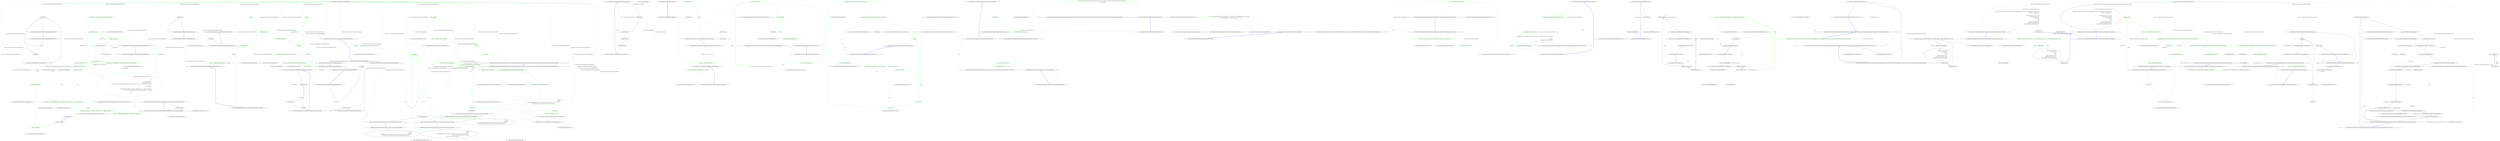 digraph  {
m0_48 [label="Entry System.DateTime.Subtract(System.TimeSpan)", span="0-0", cluster="System.DateTime.Subtract(System.TimeSpan)", file="BaseWebsocketsBrokerage.cs"];
m0_98 [label="Entry System.TimeSpan.FromHours(double)", span="0-0", cluster="System.TimeSpan.FromHours(double)", file="BaseWebsocketsBrokerage.cs"];
m0_93 [label="Entry System.Collections.Generic.Dictionary<TKey, TValue>.ContainsKey(TKey)", span="0-0", cluster="System.Collections.Generic.Dictionary<TKey, TValue>.ContainsKey(TKey)", file="BaseWebsocketsBrokerage.cs"];
m0_96 [label="Entry QuantConnect.Interfaces.IApi.MarketToday(QuantConnect.SecurityType)", span="80-80", cluster="QuantConnect.Interfaces.IApi.MarketToday(QuantConnect.SecurityType)", file="BaseWebsocketsBrokerage.cs"];
m0_53 [label="Entry QuantConnect.Lean.Engine.RealTime.RealTimeEvent.RealTimeEvent(System.DateTime, System.Action, bool)", span="62-62", cluster="QuantConnect.Lean.Engine.RealTime.RealTimeEvent.RealTimeEvent(System.DateTime, System.Action, bool)", file="BaseWebsocketsBrokerage.cs"];
m0_117 [label="Entry System.Collections.Generic.List<T>.Clear()", span="0-0", cluster="System.Collections.Generic.List<T>.Clear()", file="BaseWebsocketsBrokerage.cs"];
m0_7 [label="Entry System.Collections.Generic.List<T>.List()", span="0-0", cluster="System.Collections.Generic.List<T>.List()", file="BaseWebsocketsBrokerage.cs"];
m0_55 [label="Entry lambda expression", span="211-224", cluster="lambda expression", file="BaseWebsocketsBrokerage.cs"];
m0_57 [label="_algorithm.OnEndOfDay(symbol)", span="216-216", cluster="lambda expression", color=green, community=0, file="BaseWebsocketsBrokerage.cs"];
m0_58 [label="Log.Trace(string.Format(''LiveTradingRealTimeHandler: Fired On End of Day Event({0}) for Day({1})'', symbol, _time.ToShortDateString()))", span="217-217", cluster="lambda expression", color=green, community=0, file="BaseWebsocketsBrokerage.cs"];
m0_60 [label="Engine.ResultHandler.RuntimeError(''Runtime error in OnEndOfDay event: '' + err.Message, err.StackTrace)", span="221-221", cluster="lambda expression", color=green, community=0, file="BaseWebsocketsBrokerage.cs"];
m0_61 [label="Log.Error(''LiveTradingRealTimeHandler.SetupEvents.Trigger OnEndOfDay(): '' + err.Message)", span="222-222", cluster="lambda expression", color=green, community=0, file="BaseWebsocketsBrokerage.cs"];
m0_56 [label="_algorithm.OnEndOfDay()", span="215-215", cluster="lambda expression", color=green, community=0, file="BaseWebsocketsBrokerage.cs"];
m0_59 [label=Exception, span="219-219", cluster="lambda expression", color=green, community=0, file="BaseWebsocketsBrokerage.cs"];
m0_62 [label="Exit lambda expression", span="211-224", cluster="lambda expression", file="BaseWebsocketsBrokerage.cs"];
m0_108 [label="Entry QuantConnect.Lean.Engine.RealTime.LiveTradingRealTimeHandler.ResetEvents()", span="322-322", cluster="QuantConnect.Lean.Engine.RealTime.LiveTradingRealTimeHandler.ResetEvents()", file="BaseWebsocketsBrokerage.cs"];
m0_110 [label="i < _events.Count", span="324-324", cluster="QuantConnect.Lean.Engine.RealTime.LiveTradingRealTimeHandler.ResetEvents()", file="BaseWebsocketsBrokerage.cs"];
m0_111 [label="_events[i].Reset()", span="326-326", cluster="QuantConnect.Lean.Engine.RealTime.LiveTradingRealTimeHandler.ResetEvents()", file="BaseWebsocketsBrokerage.cs"];
m0_109 [label="var i = 0", span="324-324", cluster="QuantConnect.Lean.Engine.RealTime.LiveTradingRealTimeHandler.ResetEvents()", file="BaseWebsocketsBrokerage.cs"];
m0_112 [label="i++", span="324-324", cluster="QuantConnect.Lean.Engine.RealTime.LiveTradingRealTimeHandler.ResetEvents()", file="BaseWebsocketsBrokerage.cs"];
m0_113 [label="Exit QuantConnect.Lean.Engine.RealTime.LiveTradingRealTimeHandler.ResetEvents()", span="322-322", cluster="QuantConnect.Lean.Engine.RealTime.LiveTradingRealTimeHandler.ResetEvents()", file="BaseWebsocketsBrokerage.cs"];
m0_36 [label="Entry QuantConnect.Logging.Log.Error(string, bool)", span="104-104", cluster="QuantConnect.Logging.Log.Error(string, bool)", file="BaseWebsocketsBrokerage.cs"];
m0_35 [label="Entry QuantConnect.Lean.Engine.RealTime.LiveTradingRealTimeHandler.SetupEndOfDayEvent()", span="184-184", cluster="QuantConnect.Lean.Engine.RealTime.LiveTradingRealTimeHandler.SetupEndOfDayEvent()", file="BaseWebsocketsBrokerage.cs"];
m0_37 [label="_algorithm.Securities.Values", span="187-187", cluster="QuantConnect.Lean.Engine.RealTime.LiveTradingRealTimeHandler.SetupEndOfDayEvent()", color=green, community=0, file="BaseWebsocketsBrokerage.cs"];
m0_43 [label="endOfDayEventTime.HasValue", span="206-206", cluster="QuantConnect.Lean.Engine.RealTime.LiveTradingRealTimeHandler.SetupEndOfDayEvent()", color=green, community=0, file="BaseWebsocketsBrokerage.cs"];
m0_46 [label="AddEvent(new RealTimeEvent(endOfDayEventTime.Value, () =>\r\n                    {\r\n                        try\r\n                        {\r\n                            _algorithm.OnEndOfDay();\r\n                            _algorithm.OnEndOfDay(symbol);\r\n                            Log.Trace(string.Format(''LiveTradingRealTimeHandler: Fired On End of Day Event({0}) for Day({1})'', symbol, _time.ToShortDateString()));\r\n                        }\r\n                        catch (Exception err)\r\n                        {\r\n                            Engine.ResultHandler.RuntimeError(''Runtime error in OnEndOfDay event: '' + err.Message, err.StackTrace);\r\n                            Log.Error(''LiveTradingRealTimeHandler.SetupEvents.Trigger OnEndOfDay(): '' + err.Message);\r\n                        }\r\n                    }, true))", span="211-224", cluster="QuantConnect.Lean.Engine.RealTime.LiveTradingRealTimeHandler.SetupEndOfDayEvent()", color=green, community=0, file="BaseWebsocketsBrokerage.cs"];
m0_38 [label="DateTime? endOfDayEventTime = null", span="189-189", cluster="QuantConnect.Lean.Engine.RealTime.LiveTradingRealTimeHandler.SetupEndOfDayEvent()", color=green, community=0, file="BaseWebsocketsBrokerage.cs"];
m0_39 [label="!security.IsDynamicallyLoadedData", span="191-191", cluster="QuantConnect.Lean.Engine.RealTime.LiveTradingRealTimeHandler.SetupEndOfDayEvent()", color=green, community=0, file="BaseWebsocketsBrokerage.cs"];
m0_40 [label="_today[security.Type].Status == ''open''", span="194-194", cluster="QuantConnect.Lean.Engine.RealTime.LiveTradingRealTimeHandler.SetupEndOfDayEvent()", color=green, community=0, file="BaseWebsocketsBrokerage.cs"];
m0_41 [label="endOfDayEventTime = _today[security.Type].Open.End.Subtract(_endOfDayDelta)", span="196-196", cluster="QuantConnect.Lean.Engine.RealTime.LiveTradingRealTimeHandler.SetupEndOfDayEvent()", color=green, community=0, file="BaseWebsocketsBrokerage.cs"];
m0_42 [label="endOfDayEventTime = DateTime.Now.Date + security.Exchange.MarketClose.Subtract(_endOfDayDelta)", span="202-202", cluster="QuantConnect.Lean.Engine.RealTime.LiveTradingRealTimeHandler.SetupEndOfDayEvent()", color=green, community=0, file="BaseWebsocketsBrokerage.cs"];
m0_45 [label="var symbol = security.Symbol", span="210-210", cluster="QuantConnect.Lean.Engine.RealTime.LiveTradingRealTimeHandler.SetupEndOfDayEvent()", color=green, community=0, file="BaseWebsocketsBrokerage.cs"];
m0_44 [label="Log.Trace(string.Format(''LiveTradingRealTimeHandler.SetupEvents(): Setup EOD Event for {0}'', endOfDayEventTime.Value.ToString(''u'')))", span="208-208", cluster="QuantConnect.Lean.Engine.RealTime.LiveTradingRealTimeHandler.SetupEndOfDayEvent()", color=green, community=0, file="BaseWebsocketsBrokerage.cs"];
m0_47 [label="Exit QuantConnect.Lean.Engine.RealTime.LiveTradingRealTimeHandler.SetupEndOfDayEvent()", span="184-184", cluster="QuantConnect.Lean.Engine.RealTime.LiveTradingRealTimeHandler.SetupEndOfDayEvent()", file="BaseWebsocketsBrokerage.cs"];
m0_95 [label="Entry System.Collections.Generic.Dictionary<TKey, TValue>.Add(TKey, TValue)", span="0-0", cluster="System.Collections.Generic.Dictionary<TKey, TValue>.Add(TKey, TValue)", file="BaseWebsocketsBrokerage.cs"];
m0_122 [label="Entry QuantConnect.Lean.Engine.RealTime.LiveTradingRealTimeHandler.Exit()", span="358-358", cluster="QuantConnect.Lean.Engine.RealTime.LiveTradingRealTimeHandler.Exit()", file="BaseWebsocketsBrokerage.cs"];
m0_123 [label="_exitTriggered = true", span="360-360", cluster="QuantConnect.Lean.Engine.RealTime.LiveTradingRealTimeHandler.Exit()", file="BaseWebsocketsBrokerage.cs"];
m0_124 [label="Exit QuantConnect.Lean.Engine.RealTime.LiveTradingRealTimeHandler.Exit()", span="358-358", cluster="QuantConnect.Lean.Engine.RealTime.LiveTradingRealTimeHandler.Exit()", file="BaseWebsocketsBrokerage.cs"];
m0_23 [label="Entry System.Convert.ToInt32(double)", span="0-0", cluster="System.Convert.ToInt32(double)", file="BaseWebsocketsBrokerage.cs"];
m0_22 [label="Entry System.DateTime.RoundUp(System.TimeSpan)", span="300-300", cluster="System.DateTime.RoundUp(System.TimeSpan)", file="BaseWebsocketsBrokerage.cs"];
m0_50 [label="Entry System.DateTime.ToString(string)", span="0-0", cluster="System.DateTime.ToString(string)", file="BaseWebsocketsBrokerage.cs"];
m0_64 [label="Entry QuantConnect.Interfaces.IAlgorithm.OnEndOfDay(string)", span="256-256", cluster="QuantConnect.Interfaces.IAlgorithm.OnEndOfDay(string)", file="BaseWebsocketsBrokerage.cs"];
m0_20 [label="Entry QuantConnect.Lean.Engine.RealTime.LiveTradingRealTimeHandler.SetupEvents(System.DateTime)", span="160-160", cluster="QuantConnect.Lean.Engine.RealTime.LiveTradingRealTimeHandler.SetupEvents(System.DateTime)", file="BaseWebsocketsBrokerage.cs"];
m0_27 [label="ClearEvents()", span="165-165", cluster="QuantConnect.Lean.Engine.RealTime.LiveTradingRealTimeHandler.SetupEvents(System.DateTime)", color=green, community=0, file="BaseWebsocketsBrokerage.cs"];
m0_28 [label="RefreshMarketHoursToday()", span="168-168", cluster="QuantConnect.Lean.Engine.RealTime.LiveTradingRealTimeHandler.SetupEvents(System.DateTime)", color=green, community=0, file="BaseWebsocketsBrokerage.cs"];
m0_29 [label="SetupEndOfDayEvent()", span="171-171", cluster="QuantConnect.Lean.Engine.RealTime.LiveTradingRealTimeHandler.SetupEvents(System.DateTime)", color=green, community=0, file="BaseWebsocketsBrokerage.cs"];
m0_30 [label=Exception, span="173-173", cluster="QuantConnect.Lean.Engine.RealTime.LiveTradingRealTimeHandler.SetupEvents(System.DateTime)", color=green, community=0, file="BaseWebsocketsBrokerage.cs"];
m0_31 [label="Log.Error(''LiveTradingRealTimeHandler.SetupEvents(): '' + err.Message)", span="175-175", cluster="QuantConnect.Lean.Engine.RealTime.LiveTradingRealTimeHandler.SetupEvents(System.DateTime)", color=green, community=0, file="BaseWebsocketsBrokerage.cs"];
m0_32 [label="Exit QuantConnect.Lean.Engine.RealTime.LiveTradingRealTimeHandler.SetupEvents(System.DateTime)", span="160-160", cluster="QuantConnect.Lean.Engine.RealTime.LiveTradingRealTimeHandler.SetupEvents(System.DateTime)", file="BaseWebsocketsBrokerage.cs"];
m0_26 [label="Entry QuantConnect.Lean.Engine.RealTime.LiveTradingRealTimeHandler.ScanEvents()", span="301-301", cluster="QuantConnect.Lean.Engine.RealTime.LiveTradingRealTimeHandler.ScanEvents()", file="BaseWebsocketsBrokerage.cs"];
m0_100 [label="i < _events.Count", span="303-303", cluster="QuantConnect.Lean.Engine.RealTime.LiveTradingRealTimeHandler.ScanEvents()", file="BaseWebsocketsBrokerage.cs"];
m0_101 [label="_events[i].Scan(_time)", span="305-305", cluster="QuantConnect.Lean.Engine.RealTime.LiveTradingRealTimeHandler.ScanEvents()", file="BaseWebsocketsBrokerage.cs"];
m0_99 [label="var i = 0", span="303-303", cluster="QuantConnect.Lean.Engine.RealTime.LiveTradingRealTimeHandler.ScanEvents()", file="BaseWebsocketsBrokerage.cs"];
m0_102 [label="i++", span="303-303", cluster="QuantConnect.Lean.Engine.RealTime.LiveTradingRealTimeHandler.ScanEvents()", file="BaseWebsocketsBrokerage.cs"];
m0_103 [label="Exit QuantConnect.Lean.Engine.RealTime.LiveTradingRealTimeHandler.ScanEvents()", span="301-301", cluster="QuantConnect.Lean.Engine.RealTime.LiveTradingRealTimeHandler.ScanEvents()", file="BaseWebsocketsBrokerage.cs"];
m0_54 [label="Entry QuantConnect.Lean.Engine.RealTime.LiveTradingRealTimeHandler.AddEvent(QuantConnect.Lean.Engine.RealTime.RealTimeEvent)", span="313-313", cluster="QuantConnect.Lean.Engine.RealTime.LiveTradingRealTimeHandler.AddEvent(QuantConnect.Lean.Engine.RealTime.RealTimeEvent)", file="BaseWebsocketsBrokerage.cs"];
m0_105 [label="_events.Add(newEvent)", span="315-315", cluster="QuantConnect.Lean.Engine.RealTime.LiveTradingRealTimeHandler.AddEvent(QuantConnect.Lean.Engine.RealTime.RealTimeEvent)", file="BaseWebsocketsBrokerage.cs"];
m0_106 [label="Exit QuantConnect.Lean.Engine.RealTime.LiveTradingRealTimeHandler.AddEvent(QuantConnect.Lean.Engine.RealTime.RealTimeEvent)", span="313-313", cluster="QuantConnect.Lean.Engine.RealTime.LiveTradingRealTimeHandler.AddEvent(QuantConnect.Lean.Engine.RealTime.RealTimeEvent)", file="BaseWebsocketsBrokerage.cs"];
m0_104 [label="Entry QuantConnect.Lean.Engine.RealTime.RealTimeEvent.Scan(System.DateTime)", span="77-77", cluster="QuantConnect.Lean.Engine.RealTime.RealTimeEvent.Scan(System.DateTime)", file="BaseWebsocketsBrokerage.cs"];
m0_49 [label="Entry System.TimeSpan.Subtract(System.TimeSpan)", span="0-0", cluster="System.TimeSpan.Subtract(System.TimeSpan)", file="BaseWebsocketsBrokerage.cs"];
m0_9 [label="Entry QuantConnect.Lean.Engine.RealTime.LiveTradingRealTimeHandler.Run()", span="123-123", cluster="QuantConnect.Lean.Engine.RealTime.LiveTradingRealTimeHandler.Run()", file="BaseWebsocketsBrokerage.cs"];
m0_10 [label="_isActive = true", span="126-126", cluster="QuantConnect.Lean.Engine.RealTime.LiveTradingRealTimeHandler.Run()", color=green, community=0, file="BaseWebsocketsBrokerage.cs"];
m0_11 [label="_time = DateTime.Now", span="127-127", cluster="QuantConnect.Lean.Engine.RealTime.LiveTradingRealTimeHandler.Run()", color=green, community=0, file="BaseWebsocketsBrokerage.cs"];
m0_12 [label="SetupEvents(DateTime.Now.Date)", span="130-130", cluster="QuantConnect.Lean.Engine.RealTime.LiveTradingRealTimeHandler.Run()", color=green, community=0, file="BaseWebsocketsBrokerage.cs"];
m0_13 [label="!_exitTriggered", span="133-133", cluster="QuantConnect.Lean.Engine.RealTime.LiveTradingRealTimeHandler.Run()", color=green, community=0, file="BaseWebsocketsBrokerage.cs"];
m0_17 [label="ScanEvents()", span="143-143", cluster="QuantConnect.Lean.Engine.RealTime.LiveTradingRealTimeHandler.Run()", color=green, community=0, file="BaseWebsocketsBrokerage.cs"];
m0_14 [label="var nextSecond = DateTime.Now.RoundUp(TimeSpan.FromSeconds(1))", span="136-136", cluster="QuantConnect.Lean.Engine.RealTime.LiveTradingRealTimeHandler.Run()", color=green, community=0, file="BaseWebsocketsBrokerage.cs"];
m0_18 [label="_isActive = false", span="146-146", cluster="QuantConnect.Lean.Engine.RealTime.LiveTradingRealTimeHandler.Run()", color=green, community=0, file="BaseWebsocketsBrokerage.cs"];
m0_15 [label="Thread.Sleep(Convert.ToInt32((nextSecond - DateTime.Now).TotalMilliseconds))", span="137-137", cluster="QuantConnect.Lean.Engine.RealTime.LiveTradingRealTimeHandler.Run()", color=green, community=0, file="BaseWebsocketsBrokerage.cs"];
m0_16 [label="SetTime(DateTime.Now)", span="140-140", cluster="QuantConnect.Lean.Engine.RealTime.LiveTradingRealTimeHandler.Run()", color=green, community=0, file="BaseWebsocketsBrokerage.cs"];
m0_19 [label="Exit QuantConnect.Lean.Engine.RealTime.LiveTradingRealTimeHandler.Run()", span="123-123", cluster="QuantConnect.Lean.Engine.RealTime.LiveTradingRealTimeHandler.Run()", file="BaseWebsocketsBrokerage.cs"];
m0_51 [label="Entry string.Format(string, object)", span="0-0", cluster="string.Format(string, object)", file="BaseWebsocketsBrokerage.cs"];
m0_114 [label="Entry QuantConnect.Lean.Engine.RealTime.RealTimeEvent.Reset()", span="107-107", cluster="QuantConnect.Lean.Engine.RealTime.RealTimeEvent.Reset()", file="BaseWebsocketsBrokerage.cs"];
m0_24 [label="Entry System.Threading.Thread.Sleep(int)", span="0-0", cluster="System.Threading.Thread.Sleep(int)", file="BaseWebsocketsBrokerage.cs"];
m0_33 [label="Entry QuantConnect.Lean.Engine.RealTime.LiveTradingRealTimeHandler.ClearEvents()", span="333-333", cluster="QuantConnect.Lean.Engine.RealTime.LiveTradingRealTimeHandler.ClearEvents()", file="BaseWebsocketsBrokerage.cs"];
m0_115 [label="_events.Clear()", span="335-335", cluster="QuantConnect.Lean.Engine.RealTime.LiveTradingRealTimeHandler.ClearEvents()", file="BaseWebsocketsBrokerage.cs"];
m0_116 [label="Exit QuantConnect.Lean.Engine.RealTime.LiveTradingRealTimeHandler.ClearEvents()", span="333-333", cluster="QuantConnect.Lean.Engine.RealTime.LiveTradingRealTimeHandler.ClearEvents()", file="BaseWebsocketsBrokerage.cs"];
m0_94 [label="Entry QuantConnect.Packets.MarketToday.MarketToday()", span="84-84", cluster="QuantConnect.Packets.MarketToday.MarketToday()", file="BaseWebsocketsBrokerage.cs"];
m0_0 [label="Entry QuantConnect.Lean.Engine.RealTime.LiveTradingRealTimeHandler.LiveTradingRealTimeHandler(QuantConnect.Interfaces.IAlgorithm, QuantConnect.Lean.Engine.DataFeeds.IDataFeed, QuantConnect.Lean.Engine.Results.IResultHandler)", span="106-106", cluster="QuantConnect.Lean.Engine.RealTime.LiveTradingRealTimeHandler.LiveTradingRealTimeHandler(QuantConnect.Interfaces.IAlgorithm, QuantConnect.Lean.Engine.DataFeeds.IDataFeed, QuantConnect.Lean.Engine.Results.IResultHandler)", file="BaseWebsocketsBrokerage.cs"];
m0_1 [label="_algorithm = algorithm", span="109-109", cluster="QuantConnect.Lean.Engine.RealTime.LiveTradingRealTimeHandler.LiveTradingRealTimeHandler(QuantConnect.Interfaces.IAlgorithm, QuantConnect.Lean.Engine.DataFeeds.IDataFeed, QuantConnect.Lean.Engine.Results.IResultHandler)", color=green, community=0, file="BaseWebsocketsBrokerage.cs"];
m0_2 [label="_events = new List<RealTimeEvent>()", span="110-110", cluster="QuantConnect.Lean.Engine.RealTime.LiveTradingRealTimeHandler.LiveTradingRealTimeHandler(QuantConnect.Interfaces.IAlgorithm, QuantConnect.Lean.Engine.DataFeeds.IDataFeed, QuantConnect.Lean.Engine.Results.IResultHandler)", color=green, community=0, file="BaseWebsocketsBrokerage.cs"];
m0_4 [label="_feed = feed", span="112-112", cluster="QuantConnect.Lean.Engine.RealTime.LiveTradingRealTimeHandler.LiveTradingRealTimeHandler(QuantConnect.Interfaces.IAlgorithm, QuantConnect.Lean.Engine.DataFeeds.IDataFeed, QuantConnect.Lean.Engine.Results.IResultHandler)", color=green, community=0, file="BaseWebsocketsBrokerage.cs"];
m0_3 [label="_today = new Dictionary<SecurityType, MarketToday>()", span="111-111", cluster="QuantConnect.Lean.Engine.RealTime.LiveTradingRealTimeHandler.LiveTradingRealTimeHandler(QuantConnect.Interfaces.IAlgorithm, QuantConnect.Lean.Engine.DataFeeds.IDataFeed, QuantConnect.Lean.Engine.Results.IResultHandler)", color=green, community=0, file="BaseWebsocketsBrokerage.cs"];
m0_5 [label="_results = results", span="113-113", cluster="QuantConnect.Lean.Engine.RealTime.LiveTradingRealTimeHandler.LiveTradingRealTimeHandler(QuantConnect.Interfaces.IAlgorithm, QuantConnect.Lean.Engine.DataFeeds.IDataFeed, QuantConnect.Lean.Engine.Results.IResultHandler)", color=green, community=0, file="BaseWebsocketsBrokerage.cs"];
m0_6 [label="Exit QuantConnect.Lean.Engine.RealTime.LiveTradingRealTimeHandler.LiveTradingRealTimeHandler(QuantConnect.Interfaces.IAlgorithm, QuantConnect.Lean.Engine.DataFeeds.IDataFeed, QuantConnect.Lean.Engine.Results.IResultHandler)", span="106-106", cluster="QuantConnect.Lean.Engine.RealTime.LiveTradingRealTimeHandler.LiveTradingRealTimeHandler(QuantConnect.Interfaces.IAlgorithm, QuantConnect.Lean.Engine.DataFeeds.IDataFeed, QuantConnect.Lean.Engine.Results.IResultHandler)", file="BaseWebsocketsBrokerage.cs"];
m0_92 [label="Entry System.Collections.Generic.Dictionary<TKey, TValue>.Clear()", span="0-0", cluster="System.Collections.Generic.Dictionary<TKey, TValue>.Clear()", file="BaseWebsocketsBrokerage.cs"];
m0_8 [label="Entry System.Collections.Generic.Dictionary<TKey, TValue>.Dictionary()", span="0-0", cluster="System.Collections.Generic.Dictionary<TKey, TValue>.Dictionary()", file="BaseWebsocketsBrokerage.cs"];
m0_97 [label="Entry string.Format(string, object, object, object)", span="0-0", cluster="string.Format(string, object, object, object)", file="BaseWebsocketsBrokerage.cs"];
m0_107 [label="Entry System.Collections.Generic.List<T>.Add(T)", span="0-0", cluster="System.Collections.Generic.List<T>.Add(T)", file="BaseWebsocketsBrokerage.cs"];
m0_65 [label="Entry System.DateTime.ToShortDateString()", span="0-0", cluster="System.DateTime.ToShortDateString()", file="BaseWebsocketsBrokerage.cs"];
m0_25 [label="Entry QuantConnect.Lean.Engine.RealTime.LiveTradingRealTimeHandler.SetTime(System.DateTime)", span="342-342", cluster="QuantConnect.Lean.Engine.RealTime.LiveTradingRealTimeHandler.SetTime(System.DateTime)", file="BaseWebsocketsBrokerage.cs"];
m0_118 [label="_time.Date != time.Date", span="345-345", cluster="QuantConnect.Lean.Engine.RealTime.LiveTradingRealTimeHandler.SetTime(System.DateTime)", file="BaseWebsocketsBrokerage.cs"];
m0_119 [label="SetupEvents(time)", span="348-348", cluster="QuantConnect.Lean.Engine.RealTime.LiveTradingRealTimeHandler.SetTime(System.DateTime)", file="BaseWebsocketsBrokerage.cs"];
m0_120 [label="_time = time", span="352-352", cluster="QuantConnect.Lean.Engine.RealTime.LiveTradingRealTimeHandler.SetTime(System.DateTime)", file="BaseWebsocketsBrokerage.cs"];
m0_121 [label="Exit QuantConnect.Lean.Engine.RealTime.LiveTradingRealTimeHandler.SetTime(System.DateTime)", span="342-342", cluster="QuantConnect.Lean.Engine.RealTime.LiveTradingRealTimeHandler.SetTime(System.DateTime)", file="BaseWebsocketsBrokerage.cs"];
m0_63 [label="Entry QuantConnect.Interfaces.IAlgorithm.OnEndOfDay()", span="251-251", cluster="QuantConnect.Interfaces.IAlgorithm.OnEndOfDay()", file="BaseWebsocketsBrokerage.cs"];
m0_66 [label="Entry string.Format(string, object, object)", span="0-0", cluster="string.Format(string, object, object)", file="BaseWebsocketsBrokerage.cs"];
m0_52 [label="Entry QuantConnect.Logging.Log.Trace(string, bool)", span="122-122", cluster="QuantConnect.Logging.Log.Trace(string, bool)", file="BaseWebsocketsBrokerage.cs"];
m0_21 [label="Entry System.TimeSpan.FromSeconds(double)", span="0-0", cluster="System.TimeSpan.FromSeconds(double)", file="BaseWebsocketsBrokerage.cs"];
m0_34 [label="Entry QuantConnect.Lean.Engine.RealTime.LiveTradingRealTimeHandler.RefreshMarketHoursToday()", span="233-233", cluster="QuantConnect.Lean.Engine.RealTime.LiveTradingRealTimeHandler.RefreshMarketHoursToday()", file="BaseWebsocketsBrokerage.cs"];
m0_68 [label="_today.Clear()", span="235-235", cluster="QuantConnect.Lean.Engine.RealTime.LiveTradingRealTimeHandler.RefreshMarketHoursToday()", color=green, community=0, file="BaseWebsocketsBrokerage.cs"];
m0_69 [label="_feed.Subscriptions", span="238-238", cluster="QuantConnect.Lean.Engine.RealTime.LiveTradingRealTimeHandler.RefreshMarketHoursToday()", color=green, community=0, file="BaseWebsocketsBrokerage.cs"];
m0_79 [label="_algorithm.Securities[sub.Symbol].Exchange.MarketClose = TimeSpan.FromHours(0)", span="263-263", cluster="QuantConnect.Lean.Engine.RealTime.LiveTradingRealTimeHandler.RefreshMarketHoursToday()", file="BaseWebsocketsBrokerage.cs"];
m0_83 [label="Log.Trace(\r\n                                string.Format(\r\n                                    ''LiveTradingRealTimeHandler.SetupEvents(Equity): Extended market hours set: Symbol: {0} Start: {1} End: {2}'',\r\n                                    sub.Symbol, _today[SecurityType.Equity].PreMarket.Start,\r\n                                    _today[SecurityType.Equity].PostMarket.End))", span="269-273", cluster="QuantConnect.Lean.Engine.RealTime.LiveTradingRealTimeHandler.RefreshMarketHoursToday()", file="BaseWebsocketsBrokerage.cs"];
m0_86 [label="Log.Trace(\r\n                                string.Format(\r\n                                    ''LiveTradingRealTimeHandler.SetupEvents(Equity): Normal market hours set: Symbol: {0} Start: {1} End: {2}'',\r\n                                    sub.Symbol, _today[SecurityType.Equity].Open.Start, _today[SecurityType.Equity].Open.End))", span="279-282", cluster="QuantConnect.Lean.Engine.RealTime.LiveTradingRealTimeHandler.RefreshMarketHoursToday()", file="BaseWebsocketsBrokerage.cs"];
m0_90 [label="Log.Trace(\r\n                            string.Format(\r\n                                ''LiveTradingRealTimeHandler.SetupEvents(Forex): Normal market hours set: Symbol: {0} Start: {1} End: {2}'',\r\n                                sub.Symbol, _today[SecurityType.Forex].Open.Start, _today[SecurityType.Forex].Open.End))", span="289-292", cluster="QuantConnect.Lean.Engine.RealTime.LiveTradingRealTimeHandler.RefreshMarketHoursToday()", file="BaseWebsocketsBrokerage.cs"];
m0_70 [label="var security = _algorithm.Securities[sub.Symbol]", span="240-240", cluster="QuantConnect.Lean.Engine.RealTime.LiveTradingRealTimeHandler.RefreshMarketHoursToday()", color=green, community=0, file="BaseWebsocketsBrokerage.cs"];
m0_78 [label="_algorithm.Securities[sub.Symbol].Exchange.MarketOpen = TimeSpan.FromHours(0)", span="262-262", cluster="QuantConnect.Lean.Engine.RealTime.LiveTradingRealTimeHandler.RefreshMarketHoursToday()", file="BaseWebsocketsBrokerage.cs"];
m0_80 [label="sub.ExtendedMarketHours", span="265-265", cluster="QuantConnect.Lean.Engine.RealTime.LiveTradingRealTimeHandler.RefreshMarketHoursToday()", file="BaseWebsocketsBrokerage.cs"];
m0_81 [label="_algorithm.Securities[sub.Symbol].Exchange.MarketOpen = _today[SecurityType.Equity].PreMarket.Start.TimeOfDay", span="267-267", cluster="QuantConnect.Lean.Engine.RealTime.LiveTradingRealTimeHandler.RefreshMarketHoursToday()", file="BaseWebsocketsBrokerage.cs"];
m0_82 [label="_algorithm.Securities[sub.Symbol].Exchange.MarketClose = _today[SecurityType.Equity].PostMarket.End.TimeOfDay", span="268-268", cluster="QuantConnect.Lean.Engine.RealTime.LiveTradingRealTimeHandler.RefreshMarketHoursToday()", file="BaseWebsocketsBrokerage.cs"];
m0_84 [label="_algorithm.Securities[sub.Symbol].Exchange.MarketOpen = _today[SecurityType.Equity].Open.Start.TimeOfDay", span="277-277", cluster="QuantConnect.Lean.Engine.RealTime.LiveTradingRealTimeHandler.RefreshMarketHoursToday()", file="BaseWebsocketsBrokerage.cs"];
m0_85 [label="_algorithm.Securities[sub.Symbol].Exchange.MarketClose = _today[SecurityType.Equity].Open.End.TimeOfDay", span="278-278", cluster="QuantConnect.Lean.Engine.RealTime.LiveTradingRealTimeHandler.RefreshMarketHoursToday()", file="BaseWebsocketsBrokerage.cs"];
m0_88 [label="_algorithm.Securities[sub.Symbol].Exchange.MarketOpen = _today[SecurityType.Forex].Open.Start.TimeOfDay", span="287-287", cluster="QuantConnect.Lean.Engine.RealTime.LiveTradingRealTimeHandler.RefreshMarketHoursToday()", file="BaseWebsocketsBrokerage.cs"];
m0_89 [label="_algorithm.Securities[sub.Symbol].Exchange.MarketClose = _today[SecurityType.Forex].Open.End.TimeOfDay", span="288-288", cluster="QuantConnect.Lean.Engine.RealTime.LiveTradingRealTimeHandler.RefreshMarketHoursToday()", file="BaseWebsocketsBrokerage.cs"];
m0_71 [label="!_today.ContainsKey(security.Type)", span="243-243", cluster="QuantConnect.Lean.Engine.RealTime.LiveTradingRealTimeHandler.RefreshMarketHoursToday()", color=green, community=0, file="BaseWebsocketsBrokerage.cs"];
m0_72 [label="_today.Add(security.Type, new MarketToday())", span="246-246", cluster="QuantConnect.Lean.Engine.RealTime.LiveTradingRealTimeHandler.RefreshMarketHoursToday()", color=green, community=0, file="BaseWebsocketsBrokerage.cs"];
m0_73 [label="_today[security.Type] = Engine.Api.MarketToday(security.Type)", span="248-248", cluster="QuantConnect.Lean.Engine.RealTime.LiveTradingRealTimeHandler.RefreshMarketHoursToday()", color=green, community=0, file="BaseWebsocketsBrokerage.cs"];
m0_74 [label="Log.Trace(\r\n                        string.Format(\r\n                            ''LiveTradingRealTimeHandler.SetupEvents(): Daily Market Hours Setup for Security Type: {0} Start: {1} Stop: {2}'',\r\n                            security.Type, _today[security.Type].Open.Start, _today[security.Type].Open.End))", span="249-252", cluster="QuantConnect.Lean.Engine.RealTime.LiveTradingRealTimeHandler.RefreshMarketHoursToday()", color=green, community=0, file="BaseWebsocketsBrokerage.cs"];
m0_75 [label="security.Type", span="256-256", cluster="QuantConnect.Lean.Engine.RealTime.LiveTradingRealTimeHandler.RefreshMarketHoursToday()", color=green, community=0, file="BaseWebsocketsBrokerage.cs"];
m0_76 [label="SecurityType.Equity", span="258-258", cluster="QuantConnect.Lean.Engine.RealTime.LiveTradingRealTimeHandler.RefreshMarketHoursToday()", color=green, community=0, file="BaseWebsocketsBrokerage.cs"];
m0_87 [label="SecurityType.Forex", span="286-286", cluster="QuantConnect.Lean.Engine.RealTime.LiveTradingRealTimeHandler.RefreshMarketHoursToday()", file="BaseWebsocketsBrokerage.cs"];
m0_77 [label="_today[SecurityType.Equity].Status != ''open''", span="260-260", cluster="QuantConnect.Lean.Engine.RealTime.LiveTradingRealTimeHandler.RefreshMarketHoursToday()", color=green, community=0, file="BaseWebsocketsBrokerage.cs"];
m0_91 [label="Exit QuantConnect.Lean.Engine.RealTime.LiveTradingRealTimeHandler.RefreshMarketHoursToday()", span="233-233", cluster="QuantConnect.Lean.Engine.RealTime.LiveTradingRealTimeHandler.RefreshMarketHoursToday()", file="BaseWebsocketsBrokerage.cs"];
m0_67 [label="Entry QuantConnect.Lean.Engine.Results.IResultHandler.RuntimeError(string, string)", span="121-121", cluster="QuantConnect.Lean.Engine.Results.IResultHandler.RuntimeError(string, string)", file="BaseWebsocketsBrokerage.cs"];
m0_125 [label="QuantConnect.Lean.Engine.RealTime.LiveTradingRealTimeHandler", span="", file="BaseWebsocketsBrokerage.cs"];
m0_126 [label=symbol, span="", file="BaseWebsocketsBrokerage.cs"];
m1_2 [label="Entry QuantConnect.Packets.DebugPacket.DebugPacket(int, string, string, string)", span="86-86", cluster="QuantConnect.Packets.DebugPacket.DebugPacket(int, string, string, string)", file="DefaultBrokerageModel.cs"];
m1_3 [label="ProjectId = projectId", span="89-89", cluster="QuantConnect.Packets.DebugPacket.DebugPacket(int, string, string, string)", file="DefaultBrokerageModel.cs"];
m1_4 [label="Message = message", span="90-90", cluster="QuantConnect.Packets.DebugPacket.DebugPacket(int, string, string, string)", file="DefaultBrokerageModel.cs"];
m1_5 [label="CompileId = compileId", span="91-91", cluster="QuantConnect.Packets.DebugPacket.DebugPacket(int, string, string, string)", file="DefaultBrokerageModel.cs"];
m1_6 [label="AlgorithmId = algorithmId", span="92-92", cluster="QuantConnect.Packets.DebugPacket.DebugPacket(int, string, string, string)", file="DefaultBrokerageModel.cs"];
m1_7 [label="Exit QuantConnect.Packets.DebugPacket.DebugPacket(int, string, string, string)", span="86-86", cluster="QuantConnect.Packets.DebugPacket.DebugPacket(int, string, string, string)", file="DefaultBrokerageModel.cs"];
m1_0 [label="Entry QuantConnect.Packets.DebugPacket.DebugPacket()", span="79-79", cluster="QuantConnect.Packets.DebugPacket.DebugPacket()", file="DefaultBrokerageModel.cs"];
m1_1 [label="Exit QuantConnect.Packets.DebugPacket.DebugPacket()", span="79-79", cluster="QuantConnect.Packets.DebugPacket.DebugPacket()", file="DefaultBrokerageModel.cs"];
m1_8 [label="QuantConnect.Packets.DebugPacket", span="", file="DefaultBrokerageModel.cs"];
m2_8 [label="Entry Unk.IsFrozen", span="", cluster="Unk.IsFrozen", file="GDAXBrokerage.cs"];
m2_7 [label="Entry QuantConnect.VisualStudioPlugin.VsUtils.GetStatusBar(System.IServiceProvider)", span="42-42", cluster="QuantConnect.VisualStudioPlugin.VsUtils.GetStatusBar(System.IServiceProvider)", file="GDAXBrokerage.cs"];
m2_10 [label="return serviceProvider.GetService(typeof(SVsStatusbar)) as IVsStatusbar;", span="44-44", cluster="QuantConnect.VisualStudioPlugin.VsUtils.GetStatusBar(System.IServiceProvider)", color=green, community=0, file="GDAXBrokerage.cs"];
m2_11 [label="Exit QuantConnect.VisualStudioPlugin.VsUtils.GetStatusBar(System.IServiceProvider)", span="42-42", cluster="QuantConnect.VisualStudioPlugin.VsUtils.GetStatusBar(System.IServiceProvider)", file="GDAXBrokerage.cs"];
m2_9 [label="Entry Unk.SetText", span="", cluster="Unk.SetText", file="GDAXBrokerage.cs"];
m2_0 [label="Entry QuantConnect.VisualStudioPlugin.VsUtils.DisplayInStatusBar(System.IServiceProvider, string)", span="31-31", cluster="QuantConnect.VisualStudioPlugin.VsUtils.DisplayInStatusBar(System.IServiceProvider, string)", file="GDAXBrokerage.cs"];
m2_1 [label="int frozen", span="33-33", cluster="QuantConnect.VisualStudioPlugin.VsUtils.DisplayInStatusBar(System.IServiceProvider, string)", color=green, community=0, file="GDAXBrokerage.cs"];
m2_2 [label="var statusBar = GetStatusBar(serviceProvider)", span="34-34", cluster="QuantConnect.VisualStudioPlugin.VsUtils.DisplayInStatusBar(System.IServiceProvider, string)", color=green, community=0, file="GDAXBrokerage.cs"];
m2_3 [label="statusBar.IsFrozen(out frozen)", span="35-35", cluster="QuantConnect.VisualStudioPlugin.VsUtils.DisplayInStatusBar(System.IServiceProvider, string)", color=green, community=0, file="GDAXBrokerage.cs"];
m2_5 [label="statusBar.SetText(msg)", span="38-38", cluster="QuantConnect.VisualStudioPlugin.VsUtils.DisplayInStatusBar(System.IServiceProvider, string)", color=green, community=0, file="GDAXBrokerage.cs"];
m2_4 [label="frozen == 0", span="36-36", cluster="QuantConnect.VisualStudioPlugin.VsUtils.DisplayInStatusBar(System.IServiceProvider, string)", color=green, community=0, file="GDAXBrokerage.cs"];
m2_6 [label="Exit QuantConnect.VisualStudioPlugin.VsUtils.DisplayInStatusBar(System.IServiceProvider, string)", span="31-31", cluster="QuantConnect.VisualStudioPlugin.VsUtils.DisplayInStatusBar(System.IServiceProvider, string)", file="GDAXBrokerage.cs"];
m2_12 [label="Entry System.IServiceProvider.GetService(System.Type)", span="0-0", cluster="System.IServiceProvider.GetService(System.Type)", file="GDAXBrokerage.cs"];
m3_30 [label="Entry QuantConnect.Tests.Indicators.TestHelper.GetDataStream(int, System.Func<int, decimal>)", span="38-38", cluster="QuantConnect.Tests.Indicators.TestHelper.GetDataStream(int, System.Func<int, decimal>)", file="GDAXBrokerage.Messaging.cs"];
m3_33 [label="Entry QuantConnect.Tests.Indicators.TestHelper.AssertIndicatorIsInDefaultState<T>(QuantConnect.Indicators.IndicatorBase<T>)", span="200-200", cluster="QuantConnect.Tests.Indicators.TestHelper.AssertIndicatorIsInDefaultState<T>(QuantConnect.Indicators.IndicatorBase<T>)", file="GDAXBrokerage.Messaging.cs"];
m3_15 [label="Entry QuantConnect.Indicators.IndicatorDataPoint.IndicatorDataPoint(System.DateTime, decimal)", span="30-30", cluster="QuantConnect.Indicators.IndicatorDataPoint.IndicatorDataPoint(System.DateTime, decimal)", file="GDAXBrokerage.Messaging.cs"];
m3_14 [label="Entry System.Collections.Generic.List<T>.Add(T)", span="0-0", cluster="System.Collections.Generic.List<T>.Add(T)", file="GDAXBrokerage.Messaging.cs"];
m3_38 [label="Entry QuantConnect.Tests.Indicators.TestHelper.TestIndicator(QuantConnect.Indicators.IndicatorBase<QuantConnect.Indicators.IndicatorDataPoint>, string, double)", span="55-55", cluster="QuantConnect.Tests.Indicators.TestHelper.TestIndicator(QuantConnect.Indicators.IndicatorBase<QuantConnect.Indicators.IndicatorDataPoint>, string, double)", file="GDAXBrokerage.Messaging.cs"];
m3_21 [label="Entry Unk.AreEqual", span="", cluster="Unk.AreEqual", file="GDAXBrokerage.Messaging.cs"];
m3_19 [label="Entry System.Collections.Generic.IEnumerable<TSource>.Take<TSource>(int)", span="0-0", cluster="System.Collections.Generic.IEnumerable<TSource>.Take<TSource>(int)", file="GDAXBrokerage.Messaging.cs"];
m3_17 [label="Entry QuantConnect.Indicators.IndicatorBase<T>.Update(T)", span="66-66", cluster="QuantConnect.Indicators.IndicatorBase<T>.Update(T)", file="GDAXBrokerage.Messaging.cs"];
m3_31 [label="Entry Unk.IsTrue", span="", cluster="Unk.IsTrue", file="GDAXBrokerage.Messaging.cs"];
m3_13 [label="Entry System.Collections.Generic.List<T>.List()", span="0-0", cluster="System.Collections.Generic.List<T>.List()", file="GDAXBrokerage.Messaging.cs"];
m3_32 [label="Entry QuantConnect.Indicators.WindowIndicator<T>.Reset()", span="69-69", cluster="QuantConnect.Indicators.WindowIndicator<T>.Reset()", file="GDAXBrokerage.Messaging.cs"];
m3_18 [label="Entry System.Linq.Enumerable.Reverse<TSource>(System.Collections.Generic.IEnumerable<TSource>)", span="0-0", cluster="System.Linq.Enumerable.Reverse<TSource>(System.Collections.Generic.IEnumerable<TSource>)", file="GDAXBrokerage.Messaging.cs"];
m3_0 [label="Entry QuantConnect.Tests.Indicators.SimpleMovingAverageTests.SMAComputesCorrectly()", span="27-27", cluster="QuantConnect.Tests.Indicators.SimpleMovingAverageTests.SMAComputesCorrectly()", file="GDAXBrokerage.Messaging.cs"];
m3_1 [label="var sma = new SimpleMovingAverage(4)", span="29-29", cluster="QuantConnect.Tests.Indicators.SimpleMovingAverageTests.SMAComputesCorrectly()", color=green, community=0, file="GDAXBrokerage.Messaging.cs"];
m3_2 [label="var data = new[] {1m, 10m, 100m, 1000m, 10000m, 1234m, 56789m}", span="30-30", cluster="QuantConnect.Tests.Indicators.SimpleMovingAverageTests.SMAComputesCorrectly()", color=green, community=0, file="GDAXBrokerage.Messaging.cs"];
m3_8 [label="sma.Update(new IndicatorDataPoint(DateTime.Now.AddSeconds(i), datum))", span="37-37", cluster="QuantConnect.Tests.Indicators.SimpleMovingAverageTests.SMAComputesCorrectly()", color=green, community=0, file="GDAXBrokerage.Messaging.cs"];
m3_9 [label="Assert.AreEqual(Enumerable.Reverse(seen).Take(sma.Period).Average(), sma.Current.Value)", span="38-38", cluster="QuantConnect.Tests.Indicators.SimpleMovingAverageTests.SMAComputesCorrectly()", color=green, community=0, file="GDAXBrokerage.Messaging.cs"];
m3_3 [label="var seen = new List<decimal>()", span="32-32", cluster="QuantConnect.Tests.Indicators.SimpleMovingAverageTests.SMAComputesCorrectly()", color=green, community=0, file="GDAXBrokerage.Messaging.cs"];
m3_5 [label="i < data.Length", span="33-33", cluster="QuantConnect.Tests.Indicators.SimpleMovingAverageTests.SMAComputesCorrectly()", color=green, community=0, file="GDAXBrokerage.Messaging.cs"];
m3_6 [label="var datum = data[i]", span="35-35", cluster="QuantConnect.Tests.Indicators.SimpleMovingAverageTests.SMAComputesCorrectly()", color=green, community=0, file="GDAXBrokerage.Messaging.cs"];
m3_4 [label="int i = 0", span="33-33", cluster="QuantConnect.Tests.Indicators.SimpleMovingAverageTests.SMAComputesCorrectly()", color=green, community=0, file="GDAXBrokerage.Messaging.cs"];
m3_7 [label="seen.Add(datum)", span="36-36", cluster="QuantConnect.Tests.Indicators.SimpleMovingAverageTests.SMAComputesCorrectly()", color=green, community=0, file="GDAXBrokerage.Messaging.cs"];
m3_10 [label="i++", span="33-33", cluster="QuantConnect.Tests.Indicators.SimpleMovingAverageTests.SMAComputesCorrectly()", color=green, community=0, file="GDAXBrokerage.Messaging.cs"];
m3_11 [label="Exit QuantConnect.Tests.Indicators.SimpleMovingAverageTests.SMAComputesCorrectly()", span="27-27", cluster="QuantConnect.Tests.Indicators.SimpleMovingAverageTests.SMAComputesCorrectly()", file="GDAXBrokerage.Messaging.cs"];
m3_34 [label="Entry QuantConnect.Tests.Indicators.SimpleMovingAverageTests.CompareAgainstExternalData()", span="59-59", cluster="QuantConnect.Tests.Indicators.SimpleMovingAverageTests.CompareAgainstExternalData()", file="GDAXBrokerage.Messaging.cs"];
m3_35 [label="var sma = new SimpleMovingAverage(14)", span="61-61", cluster="QuantConnect.Tests.Indicators.SimpleMovingAverageTests.CompareAgainstExternalData()", color=green, community=0, file="GDAXBrokerage.Messaging.cs"];
m3_36 [label="TestHelper.TestIndicator(sma, ''SMA14'', 1e-2)", span="62-62", cluster="QuantConnect.Tests.Indicators.SimpleMovingAverageTests.CompareAgainstExternalData()", color=green, community=0, file="GDAXBrokerage.Messaging.cs"];
m3_37 [label="Exit QuantConnect.Tests.Indicators.SimpleMovingAverageTests.CompareAgainstExternalData()", span="59-59", cluster="QuantConnect.Tests.Indicators.SimpleMovingAverageTests.CompareAgainstExternalData()", file="GDAXBrokerage.Messaging.cs"];
m3_22 [label="Entry QuantConnect.Tests.Indicators.SimpleMovingAverageTests.ResetsProperly()", span="43-43", cluster="QuantConnect.Tests.Indicators.SimpleMovingAverageTests.ResetsProperly()", file="GDAXBrokerage.Messaging.cs"];
m3_23 [label="var sma = new SimpleMovingAverage(3)", span="45-45", cluster="QuantConnect.Tests.Indicators.SimpleMovingAverageTests.ResetsProperly()", color=green, community=0, file="GDAXBrokerage.Messaging.cs"];
m3_24 [label="TestHelper.GetDataStream(4)", span="47-47", cluster="QuantConnect.Tests.Indicators.SimpleMovingAverageTests.ResetsProperly()", color=green, community=0, file="GDAXBrokerage.Messaging.cs"];
m3_25 [label="sma.Update(data)", span="49-49", cluster="QuantConnect.Tests.Indicators.SimpleMovingAverageTests.ResetsProperly()", color=green, community=0, file="GDAXBrokerage.Messaging.cs"];
m3_26 [label="Assert.IsTrue(sma.IsReady)", span="51-51", cluster="QuantConnect.Tests.Indicators.SimpleMovingAverageTests.ResetsProperly()", color=green, community=0, file="GDAXBrokerage.Messaging.cs"];
m3_27 [label="sma.Reset()", span="53-53", cluster="QuantConnect.Tests.Indicators.SimpleMovingAverageTests.ResetsProperly()", color=green, community=0, file="GDAXBrokerage.Messaging.cs"];
m3_28 [label="TestHelper.AssertIndicatorIsInDefaultState(sma)", span="55-55", cluster="QuantConnect.Tests.Indicators.SimpleMovingAverageTests.ResetsProperly()", color=green, community=0, file="GDAXBrokerage.Messaging.cs"];
m3_29 [label="Exit QuantConnect.Tests.Indicators.SimpleMovingAverageTests.ResetsProperly()", span="43-43", cluster="QuantConnect.Tests.Indicators.SimpleMovingAverageTests.ResetsProperly()", file="GDAXBrokerage.Messaging.cs"];
m3_12 [label="Entry QuantConnect.Indicators.SimpleMovingAverage.SimpleMovingAverage(int)", span="38-38", cluster="QuantConnect.Indicators.SimpleMovingAverage.SimpleMovingAverage(int)", file="GDAXBrokerage.Messaging.cs"];
m3_16 [label="Entry System.DateTime.AddSeconds(double)", span="0-0", cluster="System.DateTime.AddSeconds(double)", file="GDAXBrokerage.Messaging.cs"];
m3_20 [label="Entry System.Collections.Generic.IEnumerable<decimal>.Average()", span="0-0", cluster="System.Collections.Generic.IEnumerable<decimal>.Average()", file="GDAXBrokerage.Messaging.cs"];
m8_0 [label="Entry QuantConnect.Commands.LiquidateCommand.Run(QuantConnect.Interfaces.IAlgorithm)", span="29-29", cluster="QuantConnect.Commands.LiquidateCommand.Run(QuantConnect.Interfaces.IAlgorithm)", file="GDAXFill.cs"];
m8_1 [label="algorithm.Liquidate()", span="31-31", cluster="QuantConnect.Commands.LiquidateCommand.Run(QuantConnect.Interfaces.IAlgorithm)", color=green, community=0, file="GDAXFill.cs"];
m8_2 [label="return new CommandResultPacket(this, true);", span="32-32", cluster="QuantConnect.Commands.LiquidateCommand.Run(QuantConnect.Interfaces.IAlgorithm)", color=green, community=0, file="GDAXFill.cs"];
m8_3 [label="Exit QuantConnect.Commands.LiquidateCommand.Run(QuantConnect.Interfaces.IAlgorithm)", span="29-29", cluster="QuantConnect.Commands.LiquidateCommand.Run(QuantConnect.Interfaces.IAlgorithm)", file="GDAXFill.cs"];
m8_4 [label="Entry QuantConnect.Interfaces.IAlgorithm.Liquidate(QuantConnect.Symbol, string)", span="515-515", cluster="QuantConnect.Interfaces.IAlgorithm.Liquidate(QuantConnect.Symbol, string)", file="GDAXFill.cs"];
m8_5 [label="Entry QuantConnect.Packets.CommandResultPacket.CommandResultPacket(QuantConnect.Commands.ICommand, bool)", span="38-38", cluster="QuantConnect.Packets.CommandResultPacket.CommandResultPacket(QuantConnect.Commands.ICommand, bool)", file="GDAXFill.cs"];
m8_6 [label="QuantConnect.Commands.LiquidateCommand", span="", file="GDAXFill.cs"];
m9_10 [label="Entry QuantConnect.Data.SubscriptionDataConfig.SubscriptionDataConfig(System.Type, QuantConnect.Symbol, QuantConnect.Resolution, DateTimeZone, DateTimeZone, bool, bool, bool, bool, QuantConnect.TickType?, bool, QuantConnect.DataNormalizationMode)", span="161-161", cluster="QuantConnect.Data.SubscriptionDataConfig.SubscriptionDataConfig(System.Type, QuantConnect.Symbol, QuantConnect.Resolution, DateTimeZone, DateTimeZone, bool, bool, bool, bool, QuantConnect.TickType?, bool, QuantConnect.DataNormalizationMode)", file="GDAXTestHelpers.cs"];
m9_5 [label="Entry QuantConnect.Tests.Brokerages.GDAX.GDAXTestsHelpers.CreateConfig()", span="24-24", cluster="QuantConnect.Tests.Brokerages.GDAX.GDAXTestsHelpers.CreateConfig()", file="GDAXTestHelpers.cs"];
m9_8 [label="return new SubscriptionDataConfig(typeof(TradeBar), Symbol.Create(''BTCUSD'', SecurityType.Forex, Market.GDAX), Resolution.Minute, TimeZones.Utc, TimeZones.Utc, \r\n                false, true, false);", span="26-27", cluster="QuantConnect.Tests.Brokerages.GDAX.GDAXTestsHelpers.CreateConfig()", color=green, community=0, file="GDAXTestHelpers.cs"];
m9_9 [label="Exit QuantConnect.Tests.Brokerages.GDAX.GDAXTestsHelpers.CreateConfig()", span="24-24", cluster="QuantConnect.Tests.Brokerages.GDAX.GDAXTestsHelpers.CreateConfig()", file="GDAXTestHelpers.cs"];
m9_20 [label="Entry QuantConnect.Brokerages.GDAX.GDAXFill.GDAXFill(QuantConnect.Orders.Order)", span="49-49", cluster="QuantConnect.Brokerages.GDAX.GDAXFill.GDAXFill(QuantConnect.Orders.Order)", file="GDAXTestHelpers.cs"];
m9_21 [label="Entry QuantConnect.Tests.Brokerages.GDAX.GDAXTestsHelpers.GetArgs(string)", span="38-38", cluster="QuantConnect.Tests.Brokerages.GDAX.GDAXTestsHelpers.GetArgs(string)", file="GDAXTestHelpers.cs"];
m9_22 [label="BindingFlags flags = BindingFlags.NonPublic | BindingFlags.Instance", span="40-40", cluster="QuantConnect.Tests.Brokerages.GDAX.GDAXTestsHelpers.GetArgs(string)", color=green, community=0, file="GDAXTestHelpers.cs"];
m9_23 [label="System.Globalization.CultureInfo culture = null", span="41-41", cluster="QuantConnect.Tests.Brokerages.GDAX.GDAXTestsHelpers.GetArgs(string)", color=green, community=0, file="GDAXTestHelpers.cs"];
m9_24 [label="MessageEventArgs args = (MessageEventArgs)Activator.CreateInstance(typeof(MessageEventArgs), flags, null, new object[]\r\n            {\r\n                Opcode.Text,\r\n                System.Text.Encoding.UTF8.GetBytes(json)\r\n            }, culture)", span="42-46", cluster="QuantConnect.Tests.Brokerages.GDAX.GDAXTestsHelpers.GetArgs(string)", color=green, community=0, file="GDAXTestHelpers.cs"];
m9_25 [label="return args;", span="48-48", cluster="QuantConnect.Tests.Brokerages.GDAX.GDAXTestsHelpers.GetArgs(string)", color=green, community=0, file="GDAXTestHelpers.cs"];
m9_26 [label="Exit QuantConnect.Tests.Brokerages.GDAX.GDAXTestsHelpers.GetArgs(string)", span="38-38", cluster="QuantConnect.Tests.Brokerages.GDAX.GDAXTestsHelpers.GetArgs(string)", file="GDAXTestHelpers.cs"];
m9_27 [label="Entry System.Text.Encoding.GetBytes(string)", span="0-0", cluster="System.Text.Encoding.GetBytes(string)", file="GDAXTestHelpers.cs"];
m9_4 [label="Entry QuantConnect.Securities.SecurityExchangeHours.AlwaysOpen(DateTimeZone)", span="82-82", cluster="QuantConnect.Securities.SecurityExchangeHours.AlwaysOpen(DateTimeZone)", file="GDAXTestHelpers.cs"];
m9_28 [label="Entry System.Activator.CreateInstance(System.Type, System.Reflection.BindingFlags, System.Reflection.Binder, object[], System.Globalization.CultureInfo)", span="0-0", cluster="System.Activator.CreateInstance(System.Type, System.Reflection.BindingFlags, System.Reflection.Binder, object[], System.Globalization.CultureInfo)", file="GDAXTestHelpers.cs"];
m9_7 [label="Entry QuantConnect.Securities.SymbolProperties.SymbolProperties(string, string, decimal, decimal, decimal)", span="70-70", cluster="QuantConnect.Securities.SymbolProperties.SymbolProperties(string, string, decimal, decimal, decimal)", file="GDAXTestHelpers.cs"];
m9_12 [label="Entry QuantConnect.Tests.Brokerages.GDAX.GDAXTestsHelpers.AddOrder(QuantConnect.Brokerages.GDAX.GDAXBrokerage, int, string, decimal)", span="30-30", cluster="QuantConnect.Tests.Brokerages.GDAX.GDAXTestsHelpers.AddOrder(QuantConnect.Brokerages.GDAX.GDAXBrokerage, int, string, decimal)", file="GDAXTestHelpers.cs"];
m9_13 [label="var order = new Orders.MarketOrder { BrokerId = new List<string> { brokerId }, Quantity = quantity, Id = id }", span="32-32", cluster="QuantConnect.Tests.Brokerages.GDAX.GDAXTestsHelpers.AddOrder(QuantConnect.Brokerages.GDAX.GDAXBrokerage, int, string, decimal)", color=green, community=0, file="GDAXTestHelpers.cs"];
m9_14 [label="unit.CachedOrderIDs.TryAdd(1, order)", span="33-33", cluster="QuantConnect.Tests.Brokerages.GDAX.GDAXTestsHelpers.AddOrder(QuantConnect.Brokerages.GDAX.GDAXBrokerage, int, string, decimal)", color=green, community=0, file="GDAXTestHelpers.cs"];
m9_15 [label="unit.FillSplit.TryAdd(id, new GDAXFill(order))", span="34-34", cluster="QuantConnect.Tests.Brokerages.GDAX.GDAXTestsHelpers.AddOrder(QuantConnect.Brokerages.GDAX.GDAXBrokerage, int, string, decimal)", color=green, community=0, file="GDAXTestHelpers.cs"];
m9_16 [label="Exit QuantConnect.Tests.Brokerages.GDAX.GDAXTestsHelpers.AddOrder(QuantConnect.Brokerages.GDAX.GDAXBrokerage, int, string, decimal)", span="30-30", cluster="QuantConnect.Tests.Brokerages.GDAX.GDAXTestsHelpers.AddOrder(QuantConnect.Brokerages.GDAX.GDAXBrokerage, int, string, decimal)", file="GDAXTestHelpers.cs"];
m9_6 [label="Entry QuantConnect.Securities.Cash.Cash(string, decimal, decimal)", span="68-68", cluster="QuantConnect.Securities.Cash.Cash(string, decimal, decimal)", file="GDAXTestHelpers.cs"];
m9_0 [label="Entry QuantConnect.Tests.Brokerages.GDAX.GDAXTestsHelpers.GetSecurity(decimal)", span="18-18", cluster="QuantConnect.Tests.Brokerages.GDAX.GDAXTestsHelpers.GetSecurity(decimal)", file="GDAXTestHelpers.cs"];
m9_1 [label="return new Security(SecurityExchangeHours.AlwaysOpen(TimeZones.Utc), CreateConfig(), new Cash(CashBook.AccountCurrency, 1000, price), \r\n                new SymbolProperties(''BTCUSD'', CashBook.AccountCurrency, 1, 1, 0.01m));", span="20-21", cluster="QuantConnect.Tests.Brokerages.GDAX.GDAXTestsHelpers.GetSecurity(decimal)", color=green, community=0, file="GDAXTestHelpers.cs"];
m9_2 [label="Exit QuantConnect.Tests.Brokerages.GDAX.GDAXTestsHelpers.GetSecurity(decimal)", span="18-18", cluster="QuantConnect.Tests.Brokerages.GDAX.GDAXTestsHelpers.GetSecurity(decimal)", file="GDAXTestHelpers.cs"];
m9_3 [label="Entry QuantConnect.Securities.Security.Security(QuantConnect.Securities.SecurityExchangeHours, QuantConnect.Data.SubscriptionDataConfig, QuantConnect.Securities.Cash, QuantConnect.Securities.SymbolProperties)", span="315-315", cluster="QuantConnect.Securities.Security.Security(QuantConnect.Securities.SecurityExchangeHours, QuantConnect.Data.SubscriptionDataConfig, QuantConnect.Securities.Cash, QuantConnect.Securities.SymbolProperties)", file="GDAXTestHelpers.cs"];
m9_18 [label="Entry System.Collections.Generic.List<T>.List()", span="0-0", cluster="System.Collections.Generic.List<T>.List()", file="GDAXTestHelpers.cs"];
m9_19 [label="Entry System.Collections.Concurrent.ConcurrentDictionary<TKey, TValue>.TryAdd(TKey, TValue)", span="0-0", cluster="System.Collections.Concurrent.ConcurrentDictionary<TKey, TValue>.TryAdd(TKey, TValue)", file="GDAXTestHelpers.cs"];
m9_11 [label="Entry QuantConnect.Symbol.Create(string, QuantConnect.SecurityType, string, string)", span="45-45", cluster="QuantConnect.Symbol.Create(string, QuantConnect.SecurityType, string, string)", file="GDAXTestHelpers.cs"];
m9_17 [label="Entry QuantConnect.Orders.MarketOrder.MarketOrder()", span="28-28", cluster="QuantConnect.Orders.MarketOrder.MarketOrder()", file="GDAXTestHelpers.cs"];
m11_392 [label="Entry QuantConnect.Extensions.GetMD5Hash(System.IO.Stream)", span="797-797", cluster="QuantConnect.Extensions.GetMD5Hash(System.IO.Stream)", file="Market.cs"];
m11_393 [label="var md5 = MD5.Create()", span="799-799", cluster="QuantConnect.Extensions.GetMD5Hash(System.IO.Stream)", file="Market.cs"];
m11_394 [label="return md5.ComputeHash(stream);", span="801-801", cluster="QuantConnect.Extensions.GetMD5Hash(System.IO.Stream)", file="Market.cs"];
m11_395 [label="Exit QuantConnect.Extensions.GetMD5Hash(System.IO.Stream)", span="797-797", cluster="QuantConnect.Extensions.GetMD5Hash(System.IO.Stream)", file="Market.cs"];
m11_51 [label="Entry System.Text.Encoding.GetByteCount(string)", span="0-0", cluster="System.Text.Encoding.GetByteCount(string)", file="Market.cs"];
m11_37 [label="Entry System.Text.Encoding.GetBytes(string)", span="0-0", cluster="System.Text.Encoding.GetBytes(string)", file="Market.cs"];
m11_8 [label="Entry System.Collections.Generic.List<T>.Insert(int, T)", span="0-0", cluster="System.Collections.Generic.List<T>.Insert(int, T)", file="Market.cs"];
m11_0 [label="Entry QuantConnect.Algorithm.Framework.Portfolio.NullPortfolioConstructionModel.OnSecuritiesChanged(QuantConnect.Algorithm.Framework.QCAlgorithmFramework, QuantConnect.Data.UniverseSelection.SecurityChanges)", span="27-27", cluster="QuantConnect.Algorithm.Framework.Portfolio.NullPortfolioConstructionModel.OnSecuritiesChanged(QuantConnect.Algorithm.Framework.QCAlgorithmFramework, QuantConnect.Data.UniverseSelection.SecurityChanges)", file="Market.cs"];
m11_1 [label="Exit QuantConnect.Algorithm.Framework.Portfolio.NullPortfolioConstructionModel.OnSecuritiesChanged(QuantConnect.Algorithm.Framework.QCAlgorithmFramework, QuantConnect.Data.UniverseSelection.SecurityChanges)", span="27-27", cluster="QuantConnect.Algorithm.Framework.Portfolio.NullPortfolioConstructionModel.OnSecuritiesChanged(QuantConnect.Algorithm.Framework.QCAlgorithmFramework, QuantConnect.Data.UniverseSelection.SecurityChanges)", color=green, community=0, file="Market.cs"];
m11_2 [label="Entry QuantConnect.Algorithm.Framework.Portfolio.NullPortfolioConstructionModel.CreateTargets(QuantConnect.Algorithm.Framework.QCAlgorithmFramework, System.Collections.Generic.List<QuantConnect.Algorithm.Framework.Alphas.Alpha>)", span="31-31", cluster="QuantConnect.Algorithm.Framework.Portfolio.NullPortfolioConstructionModel.CreateTargets(QuantConnect.Algorithm.Framework.QCAlgorithmFramework, System.Collections.Generic.List<QuantConnect.Algorithm.Framework.Alphas.Alpha>)", file="Market.cs"];
m11_5 [label="Entry System.Linq.Enumerable.Empty<TResult>()", span="0-0", cluster="System.Linq.Enumerable.Empty<TResult>()", file="Market.cs"];
m11_3 [label="return Enumerable.Empty<IPortfolioTarget>();", span="33-33", cluster="QuantConnect.Algorithm.Framework.Portfolio.NullPortfolioConstructionModel.CreateTargets(QuantConnect.Algorithm.Framework.QCAlgorithmFramework, System.Collections.Generic.List<QuantConnect.Algorithm.Framework.Alphas.Alpha>)", file="Market.cs"];
m11_4 [label="Exit QuantConnect.Algorithm.Framework.Portfolio.NullPortfolioConstructionModel.CreateTargets(QuantConnect.Algorithm.Framework.QCAlgorithmFramework, System.Collections.Generic.List<QuantConnect.Algorithm.Framework.Alphas.Alpha>)", span="31-31", cluster="QuantConnect.Algorithm.Framework.Portfolio.NullPortfolioConstructionModel.CreateTargets(QuantConnect.Algorithm.Framework.QCAlgorithmFramework, System.Collections.Generic.List<QuantConnect.Algorithm.Framework.Alphas.Alpha>)", file="Market.cs"];
m11_6 [label="Exit QuantConnect.Extensions.Move<T>(System.Collections.Generic.List<T>, int, int)", span="44-44", cluster="QuantConnect.Extensions.Move<T>(System.Collections.Generic.List<T>, int, int)", file="Market.cs"];
m11_42 [label="Entry QuantConnect.Extensions.ToSHA256(string)", span="112-112", cluster="QuantConnect.Extensions.ToSHA256(string)", file="Market.cs"];
m11_45 [label="var crypto = crypt.ComputeHash(Encoding.UTF8.GetBytes(data), 0, Encoding.UTF8.GetByteCount(data))", span="116-116", cluster="QuantConnect.Extensions.ToSHA256(string)", color=green, community=0, file="Market.cs"];
m11_43 [label="var crypt = new SHA256Managed()", span="114-114", cluster="QuantConnect.Extensions.ToSHA256(string)", file="Market.cs"];
m11_44 [label="var hash = new StringBuilder()", span="115-115", cluster="QuantConnect.Extensions.ToSHA256(string)", file="Market.cs"];
m11_46 [label=crypto, span="117-117", cluster="QuantConnect.Extensions.ToSHA256(string)", color=green, community=0, file="Market.cs"];
m11_47 [label="hash.Append(theByte.ToString(''x2''))", span="119-119", cluster="QuantConnect.Extensions.ToSHA256(string)", color=green, community=0, file="Market.cs"];
m11_48 [label="return hash.ToString();", span="121-121", cluster="QuantConnect.Extensions.ToSHA256(string)", file="Market.cs"];
m11_49 [label="Exit QuantConnect.Extensions.ToSHA256(string)", span="112-112", cluster="QuantConnect.Extensions.ToSHA256(string)", file="Market.cs"];
m11_52 [label="Entry System.Security.Cryptography.HashAlgorithm.ComputeHash(byte[], int, int)", span="0-0", cluster="System.Security.Cryptography.HashAlgorithm.ComputeHash(byte[], int, int)", file="Market.cs"];
m11_27 [label="Entry QuantConnect.Extensions.ToMD5(string)", span="96-96", cluster="QuantConnect.Extensions.ToMD5(string)", file="Market.cs"];
m11_30 [label="var data = md5Hash.ComputeHash(Encoding.UTF8.GetBytes(str))", span="101-101", cluster="QuantConnect.Extensions.ToMD5(string)", file="Market.cs"];
m11_32 [label="builder.Append(t.ToString(''x2''))", span="102-102", cluster="QuantConnect.Extensions.ToMD5(string)", file="Market.cs"];
m11_28 [label="var builder = new StringBuilder()", span="98-98", cluster="QuantConnect.Extensions.ToMD5(string)", file="Market.cs"];
m11_29 [label="var md5Hash = MD5.Create()", span="99-99", cluster="QuantConnect.Extensions.ToMD5(string)", file="Market.cs"];
m11_31 [label=data, span="102-102", cluster="QuantConnect.Extensions.ToMD5(string)", file="Market.cs"];
m11_33 [label="return builder.ToString();", span="104-104", cluster="QuantConnect.Extensions.ToMD5(string)", file="Market.cs"];
m11_34 [label="Exit QuantConnect.Extensions.ToMD5(string)", span="96-96", cluster="QuantConnect.Extensions.ToMD5(string)", file="Market.cs"];
m11_40 [label="Entry System.Text.StringBuilder.Append(string)", span="0-0", cluster="System.Text.StringBuilder.Append(string)", file="Market.cs"];
m11_50 [label="Entry System.Security.Cryptography.SHA256Managed.SHA256Managed()", span="0-0", cluster="System.Security.Cryptography.SHA256Managed.SHA256Managed()", file="Market.cs"];
m11_41 [label="Entry System.Text.StringBuilder.ToString()", span="0-0", cluster="System.Text.StringBuilder.ToString()", file="Market.cs"];
m11_39 [label="Entry byte.ToString(string)", span="0-0", cluster="byte.ToString(string)", file="Market.cs"];
m11_38 [label="Entry System.Security.Cryptography.HashAlgorithm.ComputeHash(byte[])", span="0-0", cluster="System.Security.Cryptography.HashAlgorithm.ComputeHash(byte[])", file="Market.cs"];
m11_36 [label="Entry System.Security.Cryptography.MD5.Create()", span="0-0", cluster="System.Security.Cryptography.MD5.Create()", file="Market.cs"];
m11_396 [label="Entry System.Security.Cryptography.HashAlgorithm.ComputeHash(System.IO.Stream)", span="0-0", cluster="System.Security.Cryptography.HashAlgorithm.ComputeHash(System.IO.Stream)", file="Market.cs"];
m11_35 [label="Entry System.Text.StringBuilder.StringBuilder()", span="0-0", cluster="System.Text.StringBuilder.StringBuilder()", file="Market.cs"];
m11_7 [label="Entry System.Collections.Generic.List<T>.RemoveAt(int)", span="0-0", cluster="System.Collections.Generic.List<T>.RemoveAt(int)", file="Market.cs"];
m13_32 [label="Entry Unk.ExecuteOnProject", span="", cluster="Unk.ExecuteOnProject", file="WebSocketWrapper.cs"];
m13_39 [label="Entry string.Format(System.IFormatProvider, string, object, object)", span="0-0", cluster="string.Format(System.IFormatProvider, string, object, object)", file="WebSocketWrapper.cs"];
m13_18 [label="Entry System.ComponentModel.Design.CommandID.CommandID(System.Guid, int)", span="0-0", cluster="System.ComponentModel.Design.CommandID.CommandID(System.Guid, int)", file="WebSocketWrapper.cs"];
m13_91 [label="Entry System.Collections.Generic.List<T>.List()", span="0-0", cluster="System.Collections.Generic.List<T>.List()", file="WebSocketWrapper.cs"];
m13_38 [label="Entry string.Join(string, System.Collections.Generic.IEnumerable<string>)", span="0-0", cluster="string.Join(string, System.Collections.Generic.IEnumerable<string>)", file="WebSocketWrapper.cs"];
m13_29 [label="Entry QuantConnect.VisualStudioPlugin.SolutionExplorerMenuCommand.SendForBacktestingCallback(object, System.EventArgs)", span="117-117", cluster="QuantConnect.VisualStudioPlugin.SolutionExplorerMenuCommand.SendForBacktestingCallback(object, System.EventArgs)", file="WebSocketWrapper.cs"];
m13_30 [label="ExecuteOnProject(sender, (selectedProjectName, files) =>\r\n            {\r\n                string message = string.Format(CultureInfo.CurrentCulture, ''Send for backtesting to project {0}, files: {1}'', selectedProjectName, string.Join('' '', files));\r\n                string title = ''SendToBacktesting'';\r\n\r\n                // Show a message box to prove we were here\r\n                VsShellUtilities.ShowMessageBox(\r\n                    this.ServiceProvider,\r\n                    message,\r\n                    title,\r\n                    OLEMSGICON.OLEMSGICON_INFO,\r\n                    OLEMSGBUTTON.OLEMSGBUTTON_OK,\r\n                    OLEMSGDEFBUTTON.OLEMSGDEFBUTTON_FIRST);\r\n            })", span="119-132", cluster="QuantConnect.VisualStudioPlugin.SolutionExplorerMenuCommand.SendForBacktestingCallback(object, System.EventArgs)", color=green, community=0, file="WebSocketWrapper.cs"];
m13_31 [label="Exit QuantConnect.VisualStudioPlugin.SolutionExplorerMenuCommand.SendForBacktestingCallback(object, System.EventArgs)", span="117-117", cluster="QuantConnect.VisualStudioPlugin.SolutionExplorerMenuCommand.SendForBacktestingCallback(object, System.EventArgs)", file="WebSocketWrapper.cs"];
m13_74 [label="Entry Unk.ShowModal", span="", cluster="Unk.ShowModal", file="WebSocketWrapper.cs"];
m13_77 [label="Entry QuantConnect.VisualStudioPlugin.ProjectFinder.AssociateProjectWith(string, System.Collections.Generic.List<string>)", span="99-99", cluster="QuantConnect.VisualStudioPlugin.ProjectFinder.AssociateProjectWith(string, System.Collections.Generic.List<string>)", file="WebSocketWrapper.cs"];
m13_79 [label="Entry lambda expression", span="159-159", cluster="lambda expression", file="WebSocketWrapper.cs"];
m13_33 [label="Entry lambda expression", span="119-132", cluster="lambda expression", file="WebSocketWrapper.cs"];
m13_34 [label="string message = string.Format(CultureInfo.CurrentCulture, ''Send for backtesting to project {0}, files: {1}'', selectedProjectName, string.Join('' '', files))", span="121-121", cluster="lambda expression", color=green, community=0, file="WebSocketWrapper.cs"];
m13_35 [label="string title = ''SendToBacktesting''", span="122-122", cluster="lambda expression", color=green, community=0, file="WebSocketWrapper.cs"];
m13_36 [label="VsShellUtilities.ShowMessageBox(\r\n                    this.ServiceProvider,\r\n                    message,\r\n                    title,\r\n                    OLEMSGICON.OLEMSGICON_INFO,\r\n                    OLEMSGBUTTON.OLEMSGBUTTON_OK,\r\n                    OLEMSGDEFBUTTON.OLEMSGDEFBUTTON_FIRST)", span="125-131", cluster="lambda expression", file="WebSocketWrapper.cs"];
m13_47 [label="VsShellUtilities.ShowMessageBox(\r\n                    this.ServiceProvider,\r\n                    message,\r\n                    title,\r\n                    OLEMSGICON.OLEMSGICON_INFO,\r\n                    OLEMSGBUTTON.OLEMSGBUTTON_OK,\r\n                    OLEMSGDEFBUTTON.OLEMSGDEFBUTTON_FIRST)", span="143-149", cluster="lambda expression", file="WebSocketWrapper.cs"];
m13_37 [label="Exit lambda expression", span="119-132", cluster="lambda expression", file="WebSocketWrapper.cs"];
m13_45 [label="string message = string.Format(CultureInfo.CurrentCulture, ''Save to project {0}, files {1}'', selectedProjectName, string.Join('' '', files))", span="139-139", cluster="lambda expression", file="WebSocketWrapper.cs"];
m13_44 [label="Entry lambda expression", span="137-150", cluster="lambda expression", file="WebSocketWrapper.cs"];
m13_46 [label="string title = ''SaveToQuantConnect''", span="140-140", cluster="lambda expression", file="WebSocketWrapper.cs"];
m13_48 [label="Exit lambda expression", span="137-150", cluster="lambda expression", file="WebSocketWrapper.cs"];
m13_80 [label="p.Name", span="159-159", cluster="lambda expression", file="WebSocketWrapper.cs"];
m13_81 [label="Exit lambda expression", span="159-159", cluster="lambda expression", file="WebSocketWrapper.cs"];
m13_73 [label="Entry ProjectNameDialog.cstr", span="", cluster="ProjectNameDialog.cstr", file="WebSocketWrapper.cs"];
m13_76 [label="Entry QuantConnect.VisualStudioPlugin.ProjectNameDialog.GetSelectedProjectName()", span="45-45", cluster="QuantConnect.VisualStudioPlugin.ProjectNameDialog.GetSelectedProjectName()", file="WebSocketWrapper.cs"];
m13_13 [label="Entry QuantConnect.VisualStudioPlugin.SolutionExplorerMenuCommand.RegisterSaveToQuantConnect(OleMenuCommandService)", span="81-81", cluster="QuantConnect.VisualStudioPlugin.SolutionExplorerMenuCommand.RegisterSaveToQuantConnect(OleMenuCommandService)", file="WebSocketWrapper.cs"];
m13_22 [label="var menuCommandID = new CommandID(CommandSet, SaveToQuantConnectCommandId)", span="83-83", cluster="QuantConnect.VisualStudioPlugin.SolutionExplorerMenuCommand.RegisterSaveToQuantConnect(OleMenuCommandService)", color=green, community=0, file="WebSocketWrapper.cs"];
m13_23 [label="OleMenuCommand oleMenuItem = new OleMenuCommand(new EventHandler(SaveToQuantConnectCallback), menuCommandID)", span="84-84", cluster="QuantConnect.VisualStudioPlugin.SolutionExplorerMenuCommand.RegisterSaveToQuantConnect(OleMenuCommandService)", color=green, community=0, file="WebSocketWrapper.cs"];
m13_24 [label="commandService.AddCommand(oleMenuItem)", span="85-85", cluster="QuantConnect.VisualStudioPlugin.SolutionExplorerMenuCommand.RegisterSaveToQuantConnect(OleMenuCommandService)", color=green, community=0, file="WebSocketWrapper.cs"];
m13_25 [label="Exit QuantConnect.VisualStudioPlugin.SolutionExplorerMenuCommand.RegisterSaveToQuantConnect(OleMenuCommandService)", span="81-81", cluster="QuantConnect.VisualStudioPlugin.SolutionExplorerMenuCommand.RegisterSaveToQuantConnect(OleMenuCommandService)", file="WebSocketWrapper.cs"];
m13_67 [label="Entry QuantConnect.VisualStudioPlugin.AuthorizationManager.GetApi()", span="46-46", cluster="QuantConnect.VisualStudioPlugin.AuthorizationManager.GetApi()", file="WebSocketWrapper.cs"];
m13_71 [label="Entry QuantConnect.VisualStudioPlugin.SolutionExplorerMenuCommand.GetSelectedFiles(object)", span="178-178", cluster="QuantConnect.VisualStudioPlugin.SolutionExplorerMenuCommand.GetSelectedFiles(object)", file="WebSocketWrapper.cs"];
m13_84 [label="object[] selectedItems = (object[]) dte2.ToolWindows.SolutionExplorer.SelectedItems", span="183-183", cluster="QuantConnect.VisualStudioPlugin.SolutionExplorerMenuCommand.GetSelectedFiles(object)", file="WebSocketWrapper.cs"];
m13_83 [label="List<string> selectedFiles = new List<string>()", span="182-182", cluster="QuantConnect.VisualStudioPlugin.SolutionExplorerMenuCommand.GetSelectedFiles(object)", file="WebSocketWrapper.cs"];
m13_85 [label=selectedItems, span="184-184", cluster="QuantConnect.VisualStudioPlugin.SolutionExplorerMenuCommand.GetSelectedFiles(object)", file="WebSocketWrapper.cs"];
m13_82 [label="var myCommand = sender as OleMenuCommand", span="180-180", cluster="QuantConnect.VisualStudioPlugin.SolutionExplorerMenuCommand.GetSelectedFiles(object)", file="WebSocketWrapper.cs"];
m13_88 [label="selectedFiles.Add(item.Name)", span="189-189", cluster="QuantConnect.VisualStudioPlugin.SolutionExplorerMenuCommand.GetSelectedFiles(object)", file="WebSocketWrapper.cs"];
m13_89 [label="return selectedFiles;", span="192-192", cluster="QuantConnect.VisualStudioPlugin.SolutionExplorerMenuCommand.GetSelectedFiles(object)", file="WebSocketWrapper.cs"];
m13_86 [label="selectedUIHierarchyItem.Object is EnvDTE.ProjectItem", span="186-186", cluster="QuantConnect.VisualStudioPlugin.SolutionExplorerMenuCommand.GetSelectedFiles(object)", file="WebSocketWrapper.cs"];
m13_87 [label="EnvDTE.ProjectItem item = selectedUIHierarchyItem.Object as EnvDTE.ProjectItem", span="188-188", cluster="QuantConnect.VisualStudioPlugin.SolutionExplorerMenuCommand.GetSelectedFiles(object)", file="WebSocketWrapper.cs"];
m13_90 [label="Exit QuantConnect.VisualStudioPlugin.SolutionExplorerMenuCommand.GetSelectedFiles(object)", span="178-178", cluster="QuantConnect.VisualStudioPlugin.SolutionExplorerMenuCommand.GetSelectedFiles(object)", file="WebSocketWrapper.cs"];
m13_10 [label="Entry System.ArgumentNullException.ArgumentNullException(string)", span="0-0", cluster="System.ArgumentNullException.ArgumentNullException(string)", file="WebSocketWrapper.cs"];
m13_72 [label="Entry QuantConnect.VisualStudioPlugin.ProjectFinder.ProjectNameForFiles(System.Collections.Generic.List<string>)", span="84-84", cluster="QuantConnect.VisualStudioPlugin.ProjectFinder.ProjectNameForFiles(System.Collections.Generic.List<string>)", file="WebSocketWrapper.cs"];
m13_70 [label="Entry Unk.ToList", span="", cluster="Unk.ToList", file="WebSocketWrapper.cs"];
m13_78 [label="Entry System.Action<T1, T2>.Invoke(T1, T2)", span="0-0", cluster="System.Action<T1, T2>.Invoke(T1, T2)", file="WebSocketWrapper.cs"];
m13_11 [label="Entry System.IServiceProvider.GetService(System.Type)", span="0-0", cluster="System.IServiceProvider.GetService(System.Type)", file="WebSocketWrapper.cs"];
m13_92 [label="Entry Unk.Add", span="", cluster="Unk.Add", file="WebSocketWrapper.cs"];
m13_12 [label="Entry QuantConnect.VisualStudioPlugin.SolutionExplorerMenuCommand.RegisterSendForBacktesting(OleMenuCommandService)", span="74-74", cluster="QuantConnect.VisualStudioPlugin.SolutionExplorerMenuCommand.RegisterSendForBacktesting(OleMenuCommandService)", file="WebSocketWrapper.cs"];
m13_14 [label="var menuCommandID = new CommandID(CommandSet, SendForBacktestingCommandId)", span="76-76", cluster="QuantConnect.VisualStudioPlugin.SolutionExplorerMenuCommand.RegisterSendForBacktesting(OleMenuCommandService)", color=green, community=0, file="WebSocketWrapper.cs"];
m13_15 [label="OleMenuCommand oleMenuItem = new OleMenuCommand(new EventHandler(SendForBacktestingCallback), menuCommandID)", span="77-77", cluster="QuantConnect.VisualStudioPlugin.SolutionExplorerMenuCommand.RegisterSendForBacktesting(OleMenuCommandService)", color=green, community=0, file="WebSocketWrapper.cs"];
m13_16 [label="commandService.AddCommand(oleMenuItem)", span="78-78", cluster="QuantConnect.VisualStudioPlugin.SolutionExplorerMenuCommand.RegisterSendForBacktesting(OleMenuCommandService)", color=green, community=0, file="WebSocketWrapper.cs"];
m13_17 [label="Exit QuantConnect.VisualStudioPlugin.SolutionExplorerMenuCommand.RegisterSendForBacktesting(OleMenuCommandService)", span="74-74", cluster="QuantConnect.VisualStudioPlugin.SolutionExplorerMenuCommand.RegisterSendForBacktesting(OleMenuCommandService)", file="WebSocketWrapper.cs"];
m13_66 [label="Entry QuantConnect.VisualStudioPlugin.AuthorizationManager.GetInstance()", span="36-36", cluster="QuantConnect.VisualStudioPlugin.AuthorizationManager.GetInstance()", file="WebSocketWrapper.cs"];
m13_75 [label="Entry QuantConnect.VisualStudioPlugin.ProjectNameDialog.ProjectNameProvided()", span="40-40", cluster="QuantConnect.VisualStudioPlugin.ProjectNameDialog.ProjectNameProvided()", file="WebSocketWrapper.cs"];
m13_0 [label="Entry QuantConnect.VisualStudioPlugin.SolutionExplorerMenuCommand.SolutionExplorerMenuCommand(Package)", span="55-55", cluster="QuantConnect.VisualStudioPlugin.SolutionExplorerMenuCommand.SolutionExplorerMenuCommand(Package)", file="WebSocketWrapper.cs"];
m13_1 [label="package == null", span="57-57", cluster="QuantConnect.VisualStudioPlugin.SolutionExplorerMenuCommand.SolutionExplorerMenuCommand(Package)", color=green, community=0, file="WebSocketWrapper.cs"];
m13_2 [label="throw new ArgumentNullException(''package'');", span="59-59", cluster="QuantConnect.VisualStudioPlugin.SolutionExplorerMenuCommand.SolutionExplorerMenuCommand(Package)", color=green, community=0, file="WebSocketWrapper.cs"];
m13_3 [label="this.package = package", span="63-63", cluster="QuantConnect.VisualStudioPlugin.SolutionExplorerMenuCommand.SolutionExplorerMenuCommand(Package)", color=green, community=0, file="WebSocketWrapper.cs"];
m13_4 [label="this.dte2 = ServiceProvider.GetService(typeof(SDTE)) as DTE2", span="64-64", cluster="QuantConnect.VisualStudioPlugin.SolutionExplorerMenuCommand.SolutionExplorerMenuCommand(Package)", color=green, community=0, file="WebSocketWrapper.cs"];
m13_5 [label="OleMenuCommandService commandService = this.ServiceProvider.GetService(typeof(IMenuCommandService)) as OleMenuCommandService", span="66-66", cluster="QuantConnect.VisualStudioPlugin.SolutionExplorerMenuCommand.SolutionExplorerMenuCommand(Package)", color=green, community=0, file="WebSocketWrapper.cs"];
m13_6 [label="commandService != null", span="67-67", cluster="QuantConnect.VisualStudioPlugin.SolutionExplorerMenuCommand.SolutionExplorerMenuCommand(Package)", color=green, community=0, file="WebSocketWrapper.cs"];
m13_7 [label="RegisterSendForBacktesting(commandService)", span="69-69", cluster="QuantConnect.VisualStudioPlugin.SolutionExplorerMenuCommand.SolutionExplorerMenuCommand(Package)", color=green, community=0, file="WebSocketWrapper.cs"];
m13_8 [label="RegisterSaveToQuantConnect(commandService)", span="70-70", cluster="QuantConnect.VisualStudioPlugin.SolutionExplorerMenuCommand.SolutionExplorerMenuCommand(Package)", color=green, community=0, file="WebSocketWrapper.cs"];
m13_9 [label="Exit QuantConnect.VisualStudioPlugin.SolutionExplorerMenuCommand.SolutionExplorerMenuCommand(Package)", span="55-55", cluster="QuantConnect.VisualStudioPlugin.SolutionExplorerMenuCommand.SolutionExplorerMenuCommand(Package)", file="WebSocketWrapper.cs"];
m13_40 [label="Entry Unk.ShowMessageBox", span="", cluster="Unk.ShowMessageBox", file="WebSocketWrapper.cs"];
m13_41 [label="Entry QuantConnect.VisualStudioPlugin.SolutionExplorerMenuCommand.SaveToQuantConnectCallback(object, System.EventArgs)", span="135-135", cluster="QuantConnect.VisualStudioPlugin.SolutionExplorerMenuCommand.SaveToQuantConnectCallback(object, System.EventArgs)", file="WebSocketWrapper.cs"];
m13_42 [label="ExecuteOnProject(sender, (selectedProjectName, files) =>\r\n            {\r\n                string message = string.Format(CultureInfo.CurrentCulture, ''Save to project {0}, files {1}'', selectedProjectName, string.Join('' '', files));\r\n                string title = ''SaveToQuantConnect'';\r\n\r\n                // Show a message box to prove we were here\r\n                VsShellUtilities.ShowMessageBox(\r\n                    this.ServiceProvider,\r\n                    message,\r\n                    title,\r\n                    OLEMSGICON.OLEMSGICON_INFO,\r\n                    OLEMSGBUTTON.OLEMSGBUTTON_OK,\r\n                    OLEMSGDEFBUTTON.OLEMSGDEFBUTTON_FIRST);\r\n            })", span="137-150", cluster="QuantConnect.VisualStudioPlugin.SolutionExplorerMenuCommand.SaveToQuantConnectCallback(object, System.EventArgs)", file="WebSocketWrapper.cs"];
m13_43 [label="Exit QuantConnect.VisualStudioPlugin.SolutionExplorerMenuCommand.SaveToQuantConnectCallback(object, System.EventArgs)", span="135-135", cluster="QuantConnect.VisualStudioPlugin.SolutionExplorerMenuCommand.SaveToQuantConnectCallback(object, System.EventArgs)", file="WebSocketWrapper.cs"];
m13_65 [label="Entry QuantConnect.VisualStudioPlugin.LogInCommand.DoLogIn(System.IServiceProvider)", span="30-30", cluster="QuantConnect.VisualStudioPlugin.LogInCommand.DoLogIn(System.IServiceProvider)", file="WebSocketWrapper.cs"];
m13_26 [label="Entry QuantConnect.VisualStudioPlugin.SolutionExplorerMenuCommand.Initialize(Package)", span="112-112", cluster="QuantConnect.VisualStudioPlugin.SolutionExplorerMenuCommand.Initialize(Package)", file="WebSocketWrapper.cs"];
m13_27 [label="Instance = new SolutionExplorerMenuCommand(package)", span="114-114", cluster="QuantConnect.VisualStudioPlugin.SolutionExplorerMenuCommand.Initialize(Package)", color=green, community=0, file="WebSocketWrapper.cs"];
m13_28 [label="Exit QuantConnect.VisualStudioPlugin.SolutionExplorerMenuCommand.Initialize(Package)", span="112-112", cluster="QuantConnect.VisualStudioPlugin.SolutionExplorerMenuCommand.Initialize(Package)", file="WebSocketWrapper.cs"];
m13_68 [label="Entry QuantConnect.Api.Api.ListProjects()", span="120-120", cluster="QuantConnect.Api.Api.ListProjects()", file="WebSocketWrapper.cs"];
m13_21 [label="Entry Unk.AddCommand", span="", cluster="Unk.AddCommand", file="WebSocketWrapper.cs"];
m13_69 [label="Entry Unk.Select", span="", cluster="Unk.Select", file="WebSocketWrapper.cs"];
m13_20 [label="Entry EventHandler.cstr", span="", cluster="EventHandler.cstr", file="WebSocketWrapper.cs"];
m13_19 [label="Entry OleMenuCommand.cstr", span="", cluster="OleMenuCommand.cstr", file="WebSocketWrapper.cs"];
m13_49 [label="Entry QuantConnect.VisualStudioPlugin.SolutionExplorerMenuCommand.ExecuteOnProject(object, System.Action<string, System.Collections.Generic.List<string>>)", span="153-153", cluster="QuantConnect.VisualStudioPlugin.SolutionExplorerMenuCommand.ExecuteOnProject(object, System.Action<string, System.Collections.Generic.List<string>>)", file="WebSocketWrapper.cs"];
m13_50 [label="LogInCommand.DoLogIn(this.ServiceProvider)", span="155-155", cluster="QuantConnect.VisualStudioPlugin.SolutionExplorerMenuCommand.ExecuteOnProject(object, System.Action<string, System.Collections.Generic.List<string>>)", file="WebSocketWrapper.cs"];
m13_54 [label="List<string> files = GetSelectedFiles(sender)", span="161-161", cluster="QuantConnect.VisualStudioPlugin.SolutionExplorerMenuCommand.ExecuteOnProject(object, System.Action<string, System.Collections.Generic.List<string>>)", file="WebSocketWrapper.cs"];
m13_55 [label="var suggestedProjectName = _projectFinder.ProjectNameForFiles(files)", span="162-162", cluster="QuantConnect.VisualStudioPlugin.SolutionExplorerMenuCommand.ExecuteOnProject(object, System.Action<string, System.Collections.Generic.List<string>>)", file="WebSocketWrapper.cs"];
m13_62 [label="_projectFinder.AssociateProjectWith(selectedProjectName, files)", span="171-171", cluster="QuantConnect.VisualStudioPlugin.SolutionExplorerMenuCommand.ExecuteOnProject(object, System.Action<string, System.Collections.Generic.List<string>>)", file="WebSocketWrapper.cs"];
m13_51 [label="var api = AuthorizationManager.GetInstance().GetApi()", span="157-157", cluster="QuantConnect.VisualStudioPlugin.SolutionExplorerMenuCommand.ExecuteOnProject(object, System.Action<string, System.Collections.Generic.List<string>>)", file="WebSocketWrapper.cs"];
m13_53 [label="var projectNames = projects.Select(p => p.Name).ToList()", span="159-159", cluster="QuantConnect.VisualStudioPlugin.SolutionExplorerMenuCommand.ExecuteOnProject(object, System.Action<string, System.Collections.Generic.List<string>>)", file="WebSocketWrapper.cs"];
m13_63 [label="onProject.Invoke(selectedProjectName, files)", span="173-173", cluster="QuantConnect.VisualStudioPlugin.SolutionExplorerMenuCommand.ExecuteOnProject(object, System.Action<string, System.Collections.Generic.List<string>>)", file="WebSocketWrapper.cs"];
m13_56 [label="var projectNameDialog = new ProjectNameDialog(projectNames, suggestedProjectName)", span="163-163", cluster="QuantConnect.VisualStudioPlugin.SolutionExplorerMenuCommand.ExecuteOnProject(object, System.Action<string, System.Collections.Generic.List<string>>)", file="WebSocketWrapper.cs"];
m13_61 [label="var selectedProjectName = projectNameDialog.GetSelectedProjectName()", span="170-170", cluster="QuantConnect.VisualStudioPlugin.SolutionExplorerMenuCommand.ExecuteOnProject(object, System.Action<string, System.Collections.Generic.List<string>>)", file="WebSocketWrapper.cs"];
m13_52 [label="var projects = api.ListProjects().Projects", span="158-158", cluster="QuantConnect.VisualStudioPlugin.SolutionExplorerMenuCommand.ExecuteOnProject(object, System.Action<string, System.Collections.Generic.List<string>>)", file="WebSocketWrapper.cs"];
m13_60 [label="projectNameDialog.ProjectNameProvided()", span="168-168", cluster="QuantConnect.VisualStudioPlugin.SolutionExplorerMenuCommand.ExecuteOnProject(object, System.Action<string, System.Collections.Generic.List<string>>)", file="WebSocketWrapper.cs"];
m13_57 [label="projectNameDialog.HasMinimizeButton = false", span="164-164", cluster="QuantConnect.VisualStudioPlugin.SolutionExplorerMenuCommand.ExecuteOnProject(object, System.Action<string, System.Collections.Generic.List<string>>)", file="WebSocketWrapper.cs"];
m13_58 [label="projectNameDialog.HasMaximizeButton = false", span="165-165", cluster="QuantConnect.VisualStudioPlugin.SolutionExplorerMenuCommand.ExecuteOnProject(object, System.Action<string, System.Collections.Generic.List<string>>)", file="WebSocketWrapper.cs"];
m13_59 [label="projectNameDialog.ShowModal()", span="166-166", cluster="QuantConnect.VisualStudioPlugin.SolutionExplorerMenuCommand.ExecuteOnProject(object, System.Action<string, System.Collections.Generic.List<string>>)", file="WebSocketWrapper.cs"];
m13_64 [label="Exit QuantConnect.VisualStudioPlugin.SolutionExplorerMenuCommand.ExecuteOnProject(object, System.Action<string, System.Collections.Generic.List<string>>)", span="153-153", cluster="QuantConnect.VisualStudioPlugin.SolutionExplorerMenuCommand.ExecuteOnProject(object, System.Action<string, System.Collections.Generic.List<string>>)", file="WebSocketWrapper.cs"];
m13_93 [label="QuantConnect.VisualStudioPlugin.SolutionExplorerMenuCommand", span="", file="WebSocketWrapper.cs"];
m0_55 -> m0_56  [key=0, style=solid, color=green];
m0_57 -> m0_58  [key=0, style=solid, color=green];
m0_57 -> m0_64  [key=2, style=dotted, color=green];
m0_58 -> m0_59  [key=0, style=solid, color=green];
m0_58 -> m0_62  [key=0, style=solid, color=green];
m0_58 -> m0_65  [key=2, style=dotted, color=green];
m0_58 -> m0_66  [key=2, style=dotted, color=green];
m0_58 -> m0_52  [key=2, style=dotted, color=green];
m0_60 -> m0_61  [key=0, style=solid, color=green];
m0_60 -> m0_67  [key=2, style=dotted, color=green];
m0_61 -> m0_62  [key=0, style=solid, color=green];
m0_61 -> m0_36  [key=2, style=dotted, color=green];
m0_56 -> m0_57  [key=0, style=solid, color=green];
m0_56 -> m0_63  [key=2, style=dotted, color=green];
m0_59 -> m0_60  [key=0, style=solid, color=green];
m0_62 -> m0_55  [key=0, style=bold, color=blue];
m0_108 -> m0_109  [key=0, style=solid];
m0_110 -> m0_111  [key=0, style=solid];
m0_110 -> m0_113  [key=0, style=solid];
m0_111 -> m0_112  [key=0, style=solid];
m0_111 -> m0_114  [key=2, style=dotted];
m0_109 -> m0_110  [key=0, style=solid];
m0_109 -> m0_111  [key=1, style=dashed, color=darkseagreen4, label=i];
m0_109 -> m0_112  [key=1, style=dashed, color=darkseagreen4, label=i];
m0_112 -> m0_110  [key=0, style=solid];
m0_112 -> m0_112  [key=1, style=dashed, color=darkseagreen4, label=i];
m0_113 -> m0_108  [key=0, style=bold, color=blue];
m0_35 -> m0_37  [key=0, style=solid, color=green];
m0_37 -> m0_38  [key=0, style=solid, color=green];
m0_37 -> m0_47  [key=0, style=solid, color=green];
m0_37 -> m0_39  [key=1, style=dashed, color=green, label=security];
m0_37 -> m0_40  [key=1, style=dashed, color=green, label=security];
m0_37 -> m0_41  [key=1, style=dashed, color=green, label=security];
m0_37 -> m0_42  [key=1, style=dashed, color=green, label=security];
m0_37 -> m0_45  [key=1, style=dashed, color=green, label=security];
m0_43 -> m0_37  [key=0, style=solid, color=green];
m0_43 -> m0_44  [key=0, style=solid, color=green];
m0_46 -> m0_37  [key=0, style=solid, color=green];
m0_46 -> m0_53  [key=2, style=dotted, color=green];
m0_46 -> m0_54  [key=2, style=dotted, color=green];
m0_46 -> m0_60  [key=1, style=dashed, color=green, label=err];
m0_46 -> m0_61  [key=1, style=dashed, color=green, label=err];
m0_38 -> m0_39  [key=0, style=solid, color=green];
m0_38 -> m0_43  [key=1, style=dashed, color=green, label=endOfDayEventTime];
m0_38 -> m0_44  [key=1, style=dashed, color=green, label=endOfDayEventTime];
m0_38 -> m0_46  [key=1, style=dashed, color=green, label=endOfDayEventTime];
m0_39 -> m0_40  [key=0, style=solid, color=green];
m0_39 -> m0_42  [key=0, style=solid, color=green];
m0_40 -> m0_41  [key=0, style=solid, color=green];
m0_40 -> m0_43  [key=0, style=solid, color=green];
m0_41 -> m0_43  [key=0, style=solid, color=green];
m0_41 -> m0_48  [key=2, style=dotted, color=green];
m0_41 -> m0_44  [key=1, style=dashed, color=green, label=endOfDayEventTime];
m0_41 -> m0_46  [key=1, style=dashed, color=green, label=endOfDayEventTime];
m0_42 -> m0_43  [key=0, style=solid, color=green];
m0_42 -> m0_49  [key=2, style=dotted, color=green];
m0_42 -> m0_44  [key=1, style=dashed, color=green, label=endOfDayEventTime];
m0_42 -> m0_46  [key=1, style=dashed, color=green, label=endOfDayEventTime];
m0_45 -> m0_46  [key=0, style=solid, color=green];
m0_45 -> m0_57  [key=1, style=dashed, color=green, label=symbol];
m0_45 -> m0_58  [key=1, style=dashed, color=green, label=symbol];
m0_44 -> m0_45  [key=0, style=solid, color=green];
m0_44 -> m0_50  [key=2, style=dotted, color=green];
m0_44 -> m0_51  [key=2, style=dotted, color=green];
m0_44 -> m0_52  [key=2, style=dotted, color=green];
m0_47 -> m0_35  [key=0, style=bold, color=blue];
m0_122 -> m0_123  [key=0, style=solid];
m0_123 -> m0_124  [key=0, style=solid];
m0_124 -> m0_122  [key=0, style=bold, color=blue];
m0_20 -> m0_27  [key=0, style=solid, color=green];
m0_27 -> m0_28  [key=0, style=solid, color=green];
m0_27 -> m0_33  [key=2, style=dotted, color=green];
m0_28 -> m0_29  [key=0, style=solid, color=green];
m0_28 -> m0_34  [key=2, style=dotted, color=green];
m0_29 -> m0_30  [key=0, style=solid, color=green];
m0_29 -> m0_32  [key=0, style=solid, color=green];
m0_29 -> m0_35  [key=2, style=dotted, color=green];
m0_30 -> m0_31  [key=0, style=solid, color=green];
m0_31 -> m0_32  [key=0, style=solid, color=green];
m0_31 -> m0_36  [key=2, style=dotted, color=green];
m0_32 -> m0_20  [key=0, style=bold, color=blue];
m0_26 -> m0_99  [key=0, style=solid];
m0_100 -> m0_101  [key=0, style=solid];
m0_100 -> m0_103  [key=0, style=solid];
m0_101 -> m0_102  [key=0, style=solid];
m0_101 -> m0_104  [key=2, style=dotted];
m0_99 -> m0_100  [key=0, style=solid];
m0_99 -> m0_101  [key=1, style=dashed, color=darkseagreen4, label=i];
m0_99 -> m0_102  [key=1, style=dashed, color=darkseagreen4, label=i];
m0_102 -> m0_100  [key=0, style=solid];
m0_102 -> m0_102  [key=1, style=dashed, color=darkseagreen4, label=i];
m0_103 -> m0_26  [key=0, style=bold, color=blue];
m0_54 -> m0_105  [key=0, style=solid];
m0_105 -> m0_106  [key=0, style=solid];
m0_105 -> m0_107  [key=2, style=dotted];
m0_106 -> m0_54  [key=0, style=bold, color=blue];
m0_9 -> m0_10  [key=0, style=solid, color=green];
m0_10 -> m0_11  [key=0, style=solid, color=green];
m0_11 -> m0_12  [key=0, style=solid, color=green];
m0_12 -> m0_13  [key=0, style=solid, color=green];
m0_12 -> m0_20  [key=2, style=dotted, color=green];
m0_13 -> m0_14  [key=0, style=solid, color=green];
m0_13 -> m0_18  [key=0, style=solid, color=green];
m0_17 -> m0_13  [key=0, style=solid, color=green];
m0_17 -> m0_26  [key=2, style=dotted, color=green];
m0_14 -> m0_15  [key=0, style=solid, color=green];
m0_14 -> m0_21  [key=2, style=dotted, color=green];
m0_14 -> m0_22  [key=2, style=dotted, color=green];
m0_18 -> m0_19  [key=0, style=solid, color=green];
m0_15 -> m0_16  [key=0, style=solid, color=green];
m0_15 -> m0_23  [key=2, style=dotted, color=green];
m0_15 -> m0_24  [key=2, style=dotted, color=green];
m0_16 -> m0_17  [key=0, style=solid, color=green];
m0_16 -> m0_25  [key=2, style=dotted, color=green];
m0_19 -> m0_9  [key=0, style=bold, color=blue];
m0_33 -> m0_115  [key=0, style=solid];
m0_115 -> m0_116  [key=0, style=solid];
m0_115 -> m0_117  [key=2, style=dotted];
m0_116 -> m0_33  [key=0, style=bold, color=blue];
m0_0 -> m0_1  [key=0, style=solid, color=green];
m0_0 -> m0_4  [key=1, style=dashed, color=green, label="QuantConnect.Lean.Engine.DataFeeds.IDataFeed"];
m0_0 -> m0_5  [key=1, style=dashed, color=green, label="QuantConnect.Lean.Engine.Results.IResultHandler"];
m0_1 -> m0_2  [key=0, style=solid, color=green];
m0_2 -> m0_3  [key=0, style=solid, color=green];
m0_2 -> m0_7  [key=2, style=dotted, color=green];
m0_4 -> m0_5  [key=0, style=solid, color=green];
m0_3 -> m0_4  [key=0, style=solid, color=green];
m0_3 -> m0_8  [key=2, style=dotted, color=green];
m0_5 -> m0_6  [key=0, style=solid, color=green];
m0_6 -> m0_0  [key=0, style=bold, color=blue];
m0_25 -> m0_118  [key=0, style=solid];
m0_25 -> m0_119  [key=1, style=dashed, color=darkseagreen4, label="System.DateTime"];
m0_25 -> m0_120  [key=1, style=dashed, color=darkseagreen4, label="System.DateTime"];
m0_118 -> m0_119  [key=0, style=solid];
m0_118 -> m0_120  [key=0, style=solid];
m0_119 -> m0_20  [key=2, style=dotted];
m0_119 -> m0_120  [key=0, style=solid];
m0_120 -> m0_121  [key=0, style=solid];
m0_121 -> m0_25  [key=0, style=bold, color=blue];
m0_34 -> m0_68  [key=0, style=solid, color=green];
m0_68 -> m0_69  [key=0, style=solid, color=green];
m0_68 -> m0_92  [key=2, style=dotted, color=green];
m0_69 -> m0_70  [key=0, style=solid, color=green];
m0_69 -> m0_91  [key=0, style=solid, color=green];
m0_69 -> m0_78  [key=1, style=dashed, color=green, label=sub];
m0_69 -> m0_79  [key=1, style=dashed, color=green, label=sub];
m0_69 -> m0_80  [key=1, style=dashed, color=green, label=sub];
m0_69 -> m0_81  [key=1, style=dashed, color=green, label=sub];
m0_69 -> m0_82  [key=1, style=dashed, color=green, label=sub];
m0_69 -> m0_83  [key=1, style=dashed, color=green, label=sub];
m0_69 -> m0_84  [key=1, style=dashed, color=green, label=sub];
m0_69 -> m0_85  [key=1, style=dashed, color=green, label=sub];
m0_69 -> m0_86  [key=1, style=dashed, color=green, label=sub];
m0_69 -> m0_88  [key=1, style=dashed, color=green, label=sub];
m0_69 -> m0_89  [key=1, style=dashed, color=green, label=sub];
m0_69 -> m0_90  [key=1, style=dashed, color=green, label=sub];
m0_79 -> m0_69  [key=0, style=solid, color=green];
m0_79 -> m0_98  [key=2, style=dotted];
m0_83 -> m0_69  [key=0, style=solid, color=green];
m0_83 -> m0_52  [key=2, style=dotted];
m0_83 -> m0_97  [key=2, style=dotted];
m0_86 -> m0_69  [key=0, style=solid, color=green];
m0_86 -> m0_52  [key=2, style=dotted];
m0_86 -> m0_97  [key=2, style=dotted];
m0_90 -> m0_69  [key=0, style=solid, color=green];
m0_90 -> m0_52  [key=2, style=dotted];
m0_90 -> m0_97  [key=2, style=dotted];
m0_70 -> m0_71  [key=0, style=solid, color=green];
m0_70 -> m0_72  [key=1, style=dashed, color=green, label=security];
m0_70 -> m0_73  [key=1, style=dashed, color=green, label=security];
m0_70 -> m0_74  [key=1, style=dashed, color=green, label=security];
m0_70 -> m0_75  [key=1, style=dashed, color=green, label=security];
m0_78 -> m0_79  [key=0, style=solid];
m0_78 -> m0_98  [key=2, style=dotted];
m0_80 -> m0_81  [key=0, style=solid];
m0_80 -> m0_84  [key=0, style=solid];
m0_81 -> m0_82  [key=0, style=solid];
m0_82 -> m0_83  [key=0, style=solid];
m0_84 -> m0_85  [key=0, style=solid];
m0_85 -> m0_86  [key=0, style=solid];
m0_88 -> m0_89  [key=0, style=solid];
m0_89 -> m0_90  [key=0, style=solid];
m0_71 -> m0_72  [key=0, style=solid, color=green];
m0_71 -> m0_75  [key=0, style=solid, color=green];
m0_71 -> m0_93  [key=2, style=dotted, color=green];
m0_72 -> m0_73  [key=0, style=solid, color=green];
m0_72 -> m0_94  [key=2, style=dotted, color=green];
m0_72 -> m0_95  [key=2, style=dotted, color=green];
m0_73 -> m0_74  [key=0, style=solid, color=green];
m0_73 -> m0_96  [key=2, style=dotted, color=green];
m0_74 -> m0_75  [key=0, style=solid, color=green];
m0_74 -> m0_97  [key=2, style=dotted, color=green];
m0_74 -> m0_52  [key=2, style=dotted, color=green];
m0_75 -> m0_76  [key=0, style=solid, color=green];
m0_75 -> m0_87  [key=0, style=solid, color=green];
m0_76 -> m0_77  [key=0, style=solid, color=green];
m0_87 -> m0_88  [key=0, style=solid];
m0_77 -> m0_78  [key=0, style=solid, color=green];
m0_77 -> m0_80  [key=0, style=solid, color=green];
m0_91 -> m0_34  [key=0, style=bold, color=blue];
m0_125 -> m0_1  [key=1, style=dashed, color=green, label="QuantConnect.Lean.Engine.RealTime.LiveTradingRealTimeHandler"];
m0_125 -> m0_4  [key=1, style=dashed, color=green, label="QuantConnect.Lean.Engine.RealTime.LiveTradingRealTimeHandler"];
m0_125 -> m0_5  [key=1, style=dashed, color=green, label="QuantConnect.Lean.Engine.RealTime.LiveTradingRealTimeHandler"];
m0_125 -> m0_2  [key=1, style=dashed, color=green, label="QuantConnect.Lean.Engine.RealTime.LiveTradingRealTimeHandler"];
m0_125 -> m0_3  [key=1, style=dashed, color=green, label="QuantConnect.Lean.Engine.RealTime.LiveTradingRealTimeHandler"];
m0_125 -> m0_10  [key=1, style=dashed, color=green, label="QuantConnect.Lean.Engine.RealTime.LiveTradingRealTimeHandler"];
m0_125 -> m0_11  [key=1, style=dashed, color=green, label="QuantConnect.Lean.Engine.RealTime.LiveTradingRealTimeHandler"];
m0_125 -> m0_12  [key=1, style=dashed, color=green, label="QuantConnect.Lean.Engine.RealTime.LiveTradingRealTimeHandler"];
m0_125 -> m0_13  [key=1, style=dashed, color=green, label="QuantConnect.Lean.Engine.RealTime.LiveTradingRealTimeHandler"];
m0_125 -> m0_18  [key=1, style=dashed, color=green, label="QuantConnect.Lean.Engine.RealTime.LiveTradingRealTimeHandler"];
m0_125 -> m0_16  [key=1, style=dashed, color=green, label="QuantConnect.Lean.Engine.RealTime.LiveTradingRealTimeHandler"];
m0_125 -> m0_17  [key=1, style=dashed, color=green, label="QuantConnect.Lean.Engine.RealTime.LiveTradingRealTimeHandler"];
m0_125 -> m0_27  [key=1, style=dashed, color=green, label="QuantConnect.Lean.Engine.RealTime.LiveTradingRealTimeHandler"];
m0_125 -> m0_28  [key=1, style=dashed, color=green, label="QuantConnect.Lean.Engine.RealTime.LiveTradingRealTimeHandler"];
m0_125 -> m0_29  [key=1, style=dashed, color=green, label="QuantConnect.Lean.Engine.RealTime.LiveTradingRealTimeHandler"];
m0_125 -> m0_37  [key=1, style=dashed, color=green, label="QuantConnect.Lean.Engine.RealTime.LiveTradingRealTimeHandler"];
m0_125 -> m0_40  [key=1, style=dashed, color=green, label="QuantConnect.Lean.Engine.RealTime.LiveTradingRealTimeHandler"];
m0_125 -> m0_41  [key=1, style=dashed, color=green, label="QuantConnect.Lean.Engine.RealTime.LiveTradingRealTimeHandler"];
m0_125 -> m0_42  [key=1, style=dashed, color=green, label="QuantConnect.Lean.Engine.RealTime.LiveTradingRealTimeHandler"];
m0_125 -> m0_46  [key=1, style=dashed, color=green, label="QuantConnect.Lean.Engine.RealTime.LiveTradingRealTimeHandler"];
m0_125 -> m0_57  [key=1, style=dashed, color=green, label="QuantConnect.Lean.Engine.RealTime.LiveTradingRealTimeHandler"];
m0_125 -> m0_58  [key=1, style=dashed, color=green, label="QuantConnect.Lean.Engine.RealTime.LiveTradingRealTimeHandler"];
m0_125 -> m0_56  [key=1, style=dashed, color=green, label="QuantConnect.Lean.Engine.RealTime.LiveTradingRealTimeHandler"];
m0_125 -> m0_68  [key=1, style=dashed, color=green, label="QuantConnect.Lean.Engine.RealTime.LiveTradingRealTimeHandler"];
m0_125 -> m0_69  [key=1, style=dashed, color=green, label="QuantConnect.Lean.Engine.RealTime.LiveTradingRealTimeHandler"];
m0_125 -> m0_70  [key=1, style=dashed, color=green, label="QuantConnect.Lean.Engine.RealTime.LiveTradingRealTimeHandler"];
m0_125 -> m0_71  [key=1, style=dashed, color=green, label="QuantConnect.Lean.Engine.RealTime.LiveTradingRealTimeHandler"];
m0_125 -> m0_72  [key=1, style=dashed, color=green, label="QuantConnect.Lean.Engine.RealTime.LiveTradingRealTimeHandler"];
m0_125 -> m0_73  [key=1, style=dashed, color=green, label="QuantConnect.Lean.Engine.RealTime.LiveTradingRealTimeHandler"];
m0_125 -> m0_74  [key=1, style=dashed, color=green, label="QuantConnect.Lean.Engine.RealTime.LiveTradingRealTimeHandler"];
m0_125 -> m0_77  [key=1, style=dashed, color=green, label="QuantConnect.Lean.Engine.RealTime.LiveTradingRealTimeHandler"];
m0_125 -> m0_78  [key=1, style=dashed, color=darkseagreen4, label="QuantConnect.Lean.Engine.RealTime.LiveTradingRealTimeHandler"];
m0_125 -> m0_79  [key=1, style=dashed, color=darkseagreen4, label="QuantConnect.Lean.Engine.RealTime.LiveTradingRealTimeHandler"];
m0_125 -> m0_81  [key=1, style=dashed, color=darkseagreen4, label="QuantConnect.Lean.Engine.RealTime.LiveTradingRealTimeHandler"];
m0_125 -> m0_82  [key=1, style=dashed, color=darkseagreen4, label="QuantConnect.Lean.Engine.RealTime.LiveTradingRealTimeHandler"];
m0_125 -> m0_83  [key=1, style=dashed, color=darkseagreen4, label="QuantConnect.Lean.Engine.RealTime.LiveTradingRealTimeHandler"];
m0_125 -> m0_84  [key=1, style=dashed, color=darkseagreen4, label="QuantConnect.Lean.Engine.RealTime.LiveTradingRealTimeHandler"];
m0_125 -> m0_85  [key=1, style=dashed, color=darkseagreen4, label="QuantConnect.Lean.Engine.RealTime.LiveTradingRealTimeHandler"];
m0_125 -> m0_86  [key=1, style=dashed, color=darkseagreen4, label="QuantConnect.Lean.Engine.RealTime.LiveTradingRealTimeHandler"];
m0_125 -> m0_88  [key=1, style=dashed, color=darkseagreen4, label="QuantConnect.Lean.Engine.RealTime.LiveTradingRealTimeHandler"];
m0_125 -> m0_89  [key=1, style=dashed, color=darkseagreen4, label="QuantConnect.Lean.Engine.RealTime.LiveTradingRealTimeHandler"];
m0_125 -> m0_90  [key=1, style=dashed, color=darkseagreen4, label="QuantConnect.Lean.Engine.RealTime.LiveTradingRealTimeHandler"];
m0_125 -> m0_100  [key=1, style=dashed, color=darkseagreen4, label="QuantConnect.Lean.Engine.RealTime.LiveTradingRealTimeHandler"];
m0_125 -> m0_101  [key=1, style=dashed, color=darkseagreen4, label="QuantConnect.Lean.Engine.RealTime.LiveTradingRealTimeHandler"];
m0_125 -> m0_105  [key=1, style=dashed, color=darkseagreen4, label="QuantConnect.Lean.Engine.RealTime.LiveTradingRealTimeHandler"];
m0_125 -> m0_110  [key=1, style=dashed, color=darkseagreen4, label="QuantConnect.Lean.Engine.RealTime.LiveTradingRealTimeHandler"];
m0_125 -> m0_111  [key=1, style=dashed, color=darkseagreen4, label="QuantConnect.Lean.Engine.RealTime.LiveTradingRealTimeHandler"];
m0_125 -> m0_115  [key=1, style=dashed, color=darkseagreen4, label="QuantConnect.Lean.Engine.RealTime.LiveTradingRealTimeHandler"];
m0_125 -> m0_118  [key=1, style=dashed, color=darkseagreen4, label="QuantConnect.Lean.Engine.RealTime.LiveTradingRealTimeHandler"];
m0_125 -> m0_119  [key=1, style=dashed, color=darkseagreen4, label="QuantConnect.Lean.Engine.RealTime.LiveTradingRealTimeHandler"];
m0_125 -> m0_120  [key=1, style=dashed, color=darkseagreen4, label="QuantConnect.Lean.Engine.RealTime.LiveTradingRealTimeHandler"];
m0_125 -> m0_123  [key=1, style=dashed, color=darkseagreen4, label="QuantConnect.Lean.Engine.RealTime.LiveTradingRealTimeHandler"];
m0_126 -> m0_57  [key=1, style=dashed, color=green, label=symbol];
m0_126 -> m0_58  [key=1, style=dashed, color=green, label=symbol];
m1_2 -> m1_3  [key=0, style=solid];
m1_2 -> m1_4  [key=1, style=dashed, color=darkseagreen4, label=string];
m1_2 -> m1_5  [key=1, style=dashed, color=darkseagreen4, label=string];
m1_2 -> m1_6  [key=1, style=dashed, color=darkseagreen4, label=string];
m1_3 -> m1_4  [key=0, style=solid];
m1_4 -> m1_5  [key=0, style=solid];
m1_5 -> m1_6  [key=0, style=solid];
m1_6 -> m1_7  [key=0, style=solid];
m1_7 -> m1_2  [key=0, style=bold, color=blue];
m1_0 -> m1_1  [key=0, style=solid];
m1_1 -> m1_0  [key=0, style=bold, color=blue];
m1_8 -> m1_3  [key=1, style=dashed, color=darkseagreen4, label="QuantConnect.Packets.DebugPacket"];
m1_8 -> m1_4  [key=1, style=dashed, color=darkseagreen4, label="QuantConnect.Packets.DebugPacket"];
m1_8 -> m1_5  [key=1, style=dashed, color=darkseagreen4, label="QuantConnect.Packets.DebugPacket"];
m1_8 -> m1_6  [key=1, style=dashed, color=darkseagreen4, label="QuantConnect.Packets.DebugPacket"];
m2_7 -> m2_10  [key=0, style=solid, color=green];
m2_10 -> m2_11  [key=0, style=solid, color=green];
m2_10 -> m2_12  [key=2, style=dotted, color=green];
m2_11 -> m2_7  [key=0, style=bold, color=blue];
m2_0 -> m2_1  [key=0, style=solid, color=green];
m2_0 -> m2_2  [key=1, style=dashed, color=green, label="System.IServiceProvider"];
m2_0 -> m2_5  [key=1, style=dashed, color=green, label=string];
m2_1 -> m2_2  [key=0, style=solid, color=green];
m2_2 -> m2_3  [key=0, style=solid, color=green];
m2_2 -> m2_7  [key=2, style=dotted, color=green];
m2_2 -> m2_5  [key=1, style=dashed, color=green, label=statusBar];
m2_3 -> m2_4  [key=0, style=solid, color=green];
m2_3 -> m2_8  [key=2, style=dotted, color=green];
m2_5 -> m2_6  [key=0, style=solid, color=green];
m2_5 -> m2_9  [key=2, style=dotted, color=green];
m2_4 -> m2_5  [key=0, style=solid, color=green];
m2_4 -> m2_6  [key=0, style=solid, color=green];
m2_6 -> m2_0  [key=0, style=bold, color=blue];
m3_0 -> m3_1  [key=0, style=solid, color=green];
m3_1 -> m3_2  [key=0, style=solid, color=green];
m3_1 -> m3_12  [key=2, style=dotted, color=green];
m3_1 -> m3_8  [key=1, style=dashed, color=green, label=sma];
m3_1 -> m3_9  [key=1, style=dashed, color=green, label=sma];
m3_2 -> m3_2  [key=3, color=green, style=bold, label="Property variable System.Guid Id"];
m3_2 -> m3_3  [key=0, style=solid, color=green];
m3_2 -> m3_5  [key=1, style=dashed, color=green, label=data];
m3_2 -> m3_6  [key=1, style=dashed, color=green, label=data];
m3_8 -> m3_9  [key=0, style=solid, color=green];
m3_8 -> m3_15  [key=2, style=dotted, color=green];
m3_8 -> m3_16  [key=2, style=dotted, color=green];
m3_8 -> m3_17  [key=2, style=dotted, color=green];
m3_9 -> m3_10  [key=0, style=solid, color=green];
m3_9 -> m3_18  [key=2, style=dotted, color=green];
m3_9 -> m3_19  [key=2, style=dotted, color=green];
m3_9 -> m3_20  [key=2, style=dotted, color=green];
m3_9 -> m3_21  [key=2, style=dotted, color=green];
m3_3 -> m3_9  [key=1, style=dashed, color=green, label=seen];
m3_3 -> m3_4  [key=0, style=solid, color=green];
m3_3 -> m3_13  [key=2, style=dotted, color=green];
m3_3 -> m3_7  [key=1, style=dashed, color=green, label=seen];
m3_5 -> m3_6  [key=0, style=solid, color=green];
m3_5 -> m3_11  [key=0, style=solid, color=green];
m3_6 -> m3_8  [key=1, style=dashed, color=green, label=datum];
m3_6 -> m3_7  [key=0, style=solid, color=green];
m3_4 -> m3_8  [key=1, style=dashed, color=green, label=i];
m3_4 -> m3_5  [key=0, style=solid, color=green];
m3_4 -> m3_6  [key=1, style=dashed, color=green, label=i];
m3_4 -> m3_10  [key=1, style=dashed, color=green, label=i];
m3_7 -> m3_8  [key=0, style=solid, color=green];
m3_7 -> m3_14  [key=2, style=dotted, color=green];
m3_10 -> m3_5  [key=0, style=solid, color=green];
m3_10 -> m3_10  [key=1, style=dashed, color=green, label=i];
m3_11 -> m3_0  [key=0, style=bold, color=blue];
m3_34 -> m3_35  [key=0, style=solid, color=green];
m3_35 -> m3_36  [key=0, style=solid, color=green];
m3_35 -> m3_12  [key=2, style=dotted, color=green];
m3_36 -> m3_37  [key=0, style=solid, color=green];
m3_36 -> m3_38  [key=2, style=dotted, color=green];
m3_37 -> m3_34  [key=0, style=bold, color=blue];
m3_22 -> m3_23  [key=0, style=solid, color=green];
m3_23 -> m3_24  [key=0, style=solid, color=green];
m3_23 -> m3_12  [key=2, style=dotted, color=green];
m3_23 -> m3_25  [key=1, style=dashed, color=green, label=sma];
m3_23 -> m3_26  [key=1, style=dashed, color=green, label=sma];
m3_23 -> m3_27  [key=1, style=dashed, color=green, label=sma];
m3_23 -> m3_28  [key=1, style=dashed, color=green, label=sma];
m3_24 -> m3_25  [key=0, style=solid, color=green];
m3_24 -> m3_26  [key=0, style=solid, color=green];
m3_24 -> m3_30  [key=2, style=dotted, color=green];
m3_25 -> m3_24  [key=0, style=solid, color=green];
m3_25 -> m3_25  [key=3, color=green, style=bold, label="Property variable System.DateTime CloseTimeUtc"];
m3_25 -> m3_17  [key=2, style=dotted, color=green];
m3_26 -> m3_27  [key=0, style=solid, color=green];
m3_26 -> m3_31  [key=2, style=dotted, color=green];
m3_27 -> m3_28  [key=0, style=solid, color=green];
m3_27 -> m3_32  [key=2, style=dotted, color=green];
m3_28 -> m3_29  [key=0, style=solid, color=green];
m3_28 -> m3_33  [key=2, style=dotted, color=green];
m3_29 -> m3_22  [key=0, style=bold, color=blue];
m8_0 -> m8_1  [key=0, style=solid, color=green];
m8_1 -> m8_2  [key=0, style=solid, color=green];
m8_1 -> m8_4  [key=2, style=dotted, color=green];
m8_2 -> m8_3  [key=0, style=solid, color=green];
m8_2 -> m8_5  [key=2, style=dotted, color=green];
m8_3 -> m8_0  [key=0, style=bold, color=blue];
m8_6 -> m8_2  [key=1, style=dashed, color=green, label="QuantConnect.Commands.LiquidateCommand"];
m9_5 -> m9_8  [key=0, style=solid, color=green];
m9_8 -> m9_9  [key=0, style=solid, color=green];
m9_8 -> m9_10  [key=2, style=dotted, color=green];
m9_8 -> m9_11  [key=2, style=dotted, color=green];
m9_9 -> m9_5  [key=0, style=bold, color=blue];
m9_21 -> m9_22  [key=0, style=solid, color=green];
m9_21 -> m9_24  [key=1, style=dashed, color=green, label=string];
m9_22 -> m9_22  [key=3, color=green, style=bold, label="Local variable System.Reflection.BindingFlags flags"];
m9_22 -> m9_23  [key=0, style=solid, color=green];
m9_22 -> m9_24  [key=1, style=dashed, color=green, label=flags];
m9_23 -> m9_24  [key=0, style=solid, color=green];
m9_23 -> m9_23  [key=3, color=green, style=bold, label="Local variable System.Globalization.CultureInfo culture"];
m9_24 -> m9_25  [key=0, style=solid, color=green];
m9_24 -> m9_27  [key=2, style=dotted, color=green];
m9_24 -> m9_28  [key=2, style=dotted, color=green];
m9_25 -> m9_26  [key=0, style=solid, color=green];
m9_26 -> m9_21  [key=0, style=bold, color=blue];
m9_12 -> m9_13  [key=0, style=solid, color=green];
m9_12 -> m9_14  [key=1, style=dashed, color=green, label="QuantConnect.Brokerages.GDAX.GDAXBrokerage"];
m9_12 -> m9_15  [key=1, style=dashed, color=green, label="QuantConnect.Brokerages.GDAX.GDAXBrokerage"];
m9_13 -> m9_14  [key=0, style=solid, color=green];
m9_13 -> m9_17  [key=2, style=dotted, color=green];
m9_13 -> m9_18  [key=2, style=dotted, color=green];
m9_13 -> m9_15  [key=1, style=dashed, color=green, label=order];
m9_14 -> m9_15  [key=0, style=solid, color=green];
m9_14 -> m9_19  [key=2, style=dotted, color=green];
m9_15 -> m9_16  [key=0, style=solid, color=green];
m9_15 -> m9_20  [key=2, style=dotted, color=green];
m9_15 -> m9_19  [key=2, style=dotted, color=green];
m9_16 -> m9_12  [key=0, style=bold, color=blue];
m9_0 -> m9_1  [key=0, style=solid, color=green];
m9_1 -> m9_2  [key=0, style=solid, color=green];
m9_1 -> m9_3  [key=2, style=dotted, color=green];
m9_1 -> m9_4  [key=2, style=dotted, color=green];
m9_1 -> m9_5  [key=2, style=dotted, color=green];
m9_1 -> m9_6  [key=2, style=dotted, color=green];
m9_1 -> m9_7  [key=2, style=dotted, color=green];
m9_2 -> m9_0  [key=0, style=bold, color=blue];
m11_392 -> m11_393  [key=0, style=solid];
m11_392 -> m11_394  [key=1, style=dashed, color=darkseagreen4, label="System.IO.Stream"];
m11_393 -> m11_36  [key=2, style=dotted];
m11_393 -> m11_394  [key=0, style=solid];
m11_394 -> m11_395  [key=0, style=solid];
m11_394 -> m11_396  [key=2, style=dotted];
m11_395 -> m11_392  [key=0, style=bold, color=blue];
m11_0 -> m11_1  [key=0, style=solid, color=green];
m11_0 -> m11_2  [key=1, style=dashed, color=darkseagreen4, label="System.Collections.Generic.List<T>"];
m11_0 -> m11_3  [key=1, style=dashed, color=darkseagreen4, label=int];
m11_0 -> m11_4  [key=1, style=dashed, color=darkseagreen4, label=int];
m11_0 -> m11_5  [key=1, style=dashed, color=darkseagreen4, label="System.Collections.Generic.List<T>"];
m11_1 -> m11_2  [key=0, style=solid, color=green];
m11_1 -> m11_5  [key=1, style=dashed, color=green, label=oItem];
m11_1 -> m11_0  [key=0, style=bold, color=blue];
m11_2 -> m11_3  [key=0, style=solid];
m11_2 -> m11_7  [key=2, style=dotted];
m11_5 -> m11_6  [key=0, style=solid];
m11_5 -> m11_8  [key=2, style=dotted];
m11_3 -> m11_5  [key=0, style=solid];
m11_3 -> m11_4  [key=0, style=solid];
m11_4 -> m11_5  [key=0, style=solid];
m11_4 -> m11_4  [key=1, style=dashed, color=darkseagreen4, label=int];
m11_4 -> m11_2  [key=0, style=bold, color=blue];
m11_6 -> m11_0  [key=0, style=bold, color=blue];
m11_42 -> m11_45  [key=1, style=dashed, color=green, label=string];
m11_42 -> m11_43  [key=0, style=solid];
m11_45 -> m11_46  [key=0, style=solid, color=green];
m11_45 -> m11_37  [key=2, style=dotted, color=green];
m11_45 -> m11_51  [key=2, style=dotted, color=green];
m11_45 -> m11_52  [key=2, style=dotted, color=green];
m11_43 -> m11_45  [key=1, style=dashed, color=green, label=crypt];
m11_43 -> m11_43  [key=3, color=darkorchid, style=bold, label="Field variable string NSE"];
m11_43 -> m11_44  [key=0, style=solid];
m11_43 -> m11_50  [key=2, style=dotted];
m11_44 -> m11_45  [key=0, style=solid, color=green];
m11_44 -> m11_47  [key=1, style=dashed, color=green, label=hash];
m11_44 -> m11_35  [key=2, style=dotted];
m11_44 -> m11_48  [key=1, style=dashed, color=darkseagreen4, label=hash];
m11_46 -> m11_47  [key=0, style=solid, color=green];
m11_46 -> m11_48  [key=0, style=solid, color=green];
m11_47 -> m11_47  [key=3, color=green, style=bold, label="Field variable string GDAX"];
m11_47 -> m11_46  [key=0, style=solid, color=green];
m11_47 -> m11_39  [key=2, style=dotted, color=green];
m11_47 -> m11_40  [key=2, style=dotted, color=green];
m11_48 -> m11_49  [key=0, style=solid];
m11_48 -> m11_41  [key=2, style=dotted];
m11_49 -> m11_42  [key=0, style=bold, color=blue];
m11_27 -> m11_30  [key=1, style=dashed, color=darkseagreen4, label=string];
m11_27 -> m11_28  [key=0, style=solid];
m11_30 -> m11_37  [key=2, style=dotted];
m11_30 -> m11_31  [key=0, style=solid];
m11_30 -> m11_38  [key=2, style=dotted];
m11_32 -> m11_39  [key=2, style=dotted];
m11_32 -> m11_40  [key=2, style=dotted];
m11_32 -> m11_31  [key=0, style=solid];
m11_28 -> m11_35  [key=2, style=dotted];
m11_28 -> m11_32  [key=1, style=dashed, color=darkseagreen4, label=builder];
m11_28 -> m11_29  [key=0, style=solid];
m11_28 -> m11_33  [key=1, style=dashed, color=darkseagreen4, label=builder];
m11_29 -> m11_30  [key=0, style=solid];
m11_29 -> m11_29  [key=3, color=darkorchid, style=bold, label="Field variable string CBOT"];
m11_29 -> m11_36  [key=2, style=dotted];
m11_31 -> m11_32  [key=0, style=solid];
m11_31 -> m11_33  [key=0, style=solid];
m11_33 -> m11_41  [key=2, style=dotted];
m11_33 -> m11_33  [key=3, color=darkorchid, style=bold, label="Field variable string ICE"];
m11_33 -> m11_34  [key=0, style=solid];
m11_34 -> m11_27  [key=0, style=bold, color=blue];
m13_29 -> m13_30  [key=0, style=solid, color=green];
m13_30 -> m13_31  [key=0, style=solid, color=green];
m13_30 -> m13_32  [key=2, style=dotted, color=green];
m13_30 -> m13_33  [key=1, style=dashed, color=green, label="lambda expression"];
m13_31 -> m13_29  [key=0, style=bold, color=blue];
m13_79 -> m13_80  [key=0, style=solid];
m13_33 -> m13_34  [key=0, style=solid, color=green];
m13_34 -> m13_35  [key=0, style=solid, color=green];
m13_34 -> m13_38  [key=2, style=dotted, color=green];
m13_34 -> m13_39  [key=2, style=dotted, color=green];
m13_34 -> m13_36  [key=1, style=dashed, color=green, label=message];
m13_35 -> m13_36  [key=0, style=solid, color=green];
m13_36 -> m13_37  [key=0, style=solid];
m13_36 -> m13_40  [key=2, style=dotted];
m13_47 -> m13_48  [key=0, style=solid];
m13_47 -> m13_40  [key=2, style=dotted];
m13_37 -> m13_33  [key=0, style=bold, color=blue];
m13_45 -> m13_38  [key=2, style=dotted];
m13_45 -> m13_39  [key=2, style=dotted];
m13_45 -> m13_47  [key=1, style=dashed, color=darkseagreen4, label=message];
m13_45 -> m13_46  [key=0, style=solid];
m13_44 -> m13_45  [key=0, style=solid];
m13_46 -> m13_47  [key=0, style=solid];
m13_48 -> m13_44  [key=0, style=bold, color=blue];
m13_80 -> m13_81  [key=0, style=solid];
m13_81 -> m13_79  [key=0, style=bold, color=blue];
m13_13 -> m13_22  [key=0, style=solid, color=green];
m13_13 -> m13_24  [key=1, style=dashed, color=green, label=OleMenuCommandService];
m13_22 -> m13_23  [key=0, style=solid, color=green];
m13_22 -> m13_18  [key=2, style=dotted, color=green];
m13_23 -> m13_24  [key=0, style=solid, color=green];
m13_23 -> m13_19  [key=2, style=dotted, color=green];
m13_23 -> m13_20  [key=2, style=dotted, color=green];
m13_24 -> m13_25  [key=0, style=solid, color=green];
m13_24 -> m13_21  [key=2, style=dotted, color=green];
m13_25 -> m13_13  [key=0, style=bold, color=blue];
m13_71 -> m13_82  [key=0, style=solid];
m13_84 -> m13_85  [key=0, style=solid];
m13_83 -> m13_84  [key=0, style=solid];
m13_83 -> m13_91  [key=2, style=dotted];
m13_83 -> m13_88  [key=1, style=dashed, color=darkseagreen4, label=selectedFiles];
m13_83 -> m13_89  [key=1, style=dashed, color=darkseagreen4, label=selectedFiles];
m13_85 -> m13_86  [key=0, style=solid];
m13_85 -> m13_89  [key=0, style=solid];
m13_85 -> m13_87  [key=1, style=dashed, color=darkseagreen4, label=selectedUIHierarchyItem];
m13_82 -> m13_83  [key=0, style=solid];
m13_88 -> m13_85  [key=0, style=solid];
m13_88 -> m13_92  [key=2, style=dotted];
m13_89 -> m13_90  [key=0, style=solid];
m13_86 -> m13_85  [key=0, style=solid];
m13_86 -> m13_87  [key=0, style=solid];
m13_87 -> m13_88  [key=0, style=solid];
m13_90 -> m13_71  [key=0, style=bold, color=blue];
m13_12 -> m13_14  [key=0, style=solid, color=green];
m13_12 -> m13_16  [key=1, style=dashed, color=green, label=OleMenuCommandService];
m13_14 -> m13_15  [key=0, style=solid, color=green];
m13_14 -> m13_18  [key=2, style=dotted, color=green];
m13_15 -> m13_16  [key=0, style=solid, color=green];
m13_15 -> m13_19  [key=2, style=dotted, color=green];
m13_15 -> m13_20  [key=2, style=dotted, color=green];
m13_16 -> m13_17  [key=0, style=solid, color=green];
m13_16 -> m13_21  [key=2, style=dotted, color=green];
m13_17 -> m13_12  [key=0, style=bold, color=blue];
m13_0 -> m13_1  [key=0, style=solid, color=green];
m13_0 -> m13_3  [key=1, style=dashed, color=green, label=Package];
m13_1 -> m13_2  [key=0, style=solid, color=green];
m13_1 -> m13_3  [key=0, style=solid, color=green];
m13_2 -> m13_9  [key=0, style=solid, color=green];
m13_2 -> m13_10  [key=2, style=dotted, color=green];
m13_3 -> m13_4  [key=0, style=solid, color=green];
m13_4 -> m13_5  [key=0, style=solid, color=green];
m13_4 -> m13_11  [key=2, style=dotted, color=green];
m13_5 -> m13_6  [key=0, style=solid, color=green];
m13_5 -> m13_11  [key=2, style=dotted, color=green];
m13_5 -> m13_7  [key=1, style=dashed, color=green, label=commandService];
m13_5 -> m13_8  [key=1, style=dashed, color=green, label=commandService];
m13_6 -> m13_7  [key=0, style=solid, color=green];
m13_6 -> m13_9  [key=0, style=solid, color=green];
m13_7 -> m13_8  [key=0, style=solid, color=green];
m13_7 -> m13_12  [key=2, style=dotted, color=green];
m13_8 -> m13_9  [key=0, style=solid, color=green];
m13_8 -> m13_13  [key=2, style=dotted, color=green];
m13_9 -> m13_0  [key=0, style=bold, color=blue];
m13_41 -> m13_42  [key=0, style=solid];
m13_42 -> m13_32  [key=2, style=dotted];
m13_42 -> m13_43  [key=0, style=solid];
m13_42 -> m13_44  [key=1, style=dashed, color=darkseagreen4, label="lambda expression"];
m13_43 -> m13_41  [key=0, style=bold, color=blue];
m13_26 -> m13_27  [key=0, style=solid, color=green];
m13_27 -> m13_28  [key=0, style=solid, color=green];
m13_27 -> m13_0  [key=2, style=dotted, color=green];
m13_28 -> m13_26  [key=0, style=bold, color=blue];
m13_49 -> m13_50  [key=0, style=solid];
m13_49 -> m13_54  [key=1, style=dashed, color=darkseagreen4, label=object];
m13_49 -> m13_63  [key=1, style=dashed, color=darkseagreen4, label="System.Action<string, System.Collections.Generic.List<string>>"];
m13_50 -> m13_51  [key=0, style=solid];
m13_50 -> m13_64  [key=0, style=solid];
m13_50 -> m13_65  [key=2, style=dotted];
m13_54 -> m13_55  [key=0, style=solid];
m13_54 -> m13_71  [key=2, style=dotted];
m13_54 -> m13_62  [key=1, style=dashed, color=darkseagreen4, label=files];
m13_54 -> m13_63  [key=1, style=dashed, color=darkseagreen4, label=files];
m13_55 -> m13_56  [key=0, style=solid];
m13_55 -> m13_72  [key=2, style=dotted];
m13_62 -> m13_63  [key=0, style=solid];
m13_62 -> m13_77  [key=2, style=dotted];
m13_51 -> m13_52  [key=0, style=solid];
m13_51 -> m13_66  [key=2, style=dotted];
m13_51 -> m13_67  [key=2, style=dotted];
m13_53 -> m13_54  [key=0, style=solid];
m13_53 -> m13_69  [key=2, style=dotted];
m13_53 -> m13_70  [key=2, style=dotted];
m13_53 -> m13_79  [key=1, style=dashed, color=darkseagreen4, label="lambda expression"];
m13_53 -> m13_56  [key=1, style=dashed, color=darkseagreen4, label=projectNames];
m13_63 -> m13_64  [key=0, style=solid];
m13_63 -> m13_78  [key=2, style=dotted];
m13_56 -> m13_57  [key=0, style=solid];
m13_56 -> m13_73  [key=2, style=dotted];
m13_61 -> m13_62  [key=0, style=solid];
m13_61 -> m13_63  [key=1, style=dashed, color=darkseagreen4, label=selectedProjectName];
m13_61 -> m13_76  [key=2, style=dotted];
m13_52 -> m13_53  [key=0, style=solid];
m13_52 -> m13_68  [key=2, style=dotted];
m13_60 -> m13_64  [key=0, style=solid];
m13_60 -> m13_61  [key=0, style=solid];
m13_60 -> m13_75  [key=2, style=dotted];
m13_57 -> m13_57  [key=1, style=dashed, color=darkseagreen4, label=projectNameDialog];
m13_57 -> m13_58  [key=0, style=solid];
m13_58 -> m13_61  [key=1, style=dashed, color=darkseagreen4, label=projectNameDialog];
m13_58 -> m13_60  [key=1, style=dashed, color=darkseagreen4, label=projectNameDialog];
m13_58 -> m13_58  [key=1, style=dashed, color=darkseagreen4, label=projectNameDialog];
m13_58 -> m13_59  [key=0, style=solid];
m13_59 -> m13_60  [key=0, style=solid];
m13_59 -> m13_74  [key=2, style=dotted];
m13_64 -> m13_49  [key=0, style=bold, color=blue];
m13_93 -> m13_3  [key=1, style=dashed, color=green, label="QuantConnect.VisualStudioPlugin.SolutionExplorerMenuCommand"];
m13_93 -> m13_4  [key=1, style=dashed, color=green, label="QuantConnect.VisualStudioPlugin.SolutionExplorerMenuCommand"];
m13_93 -> m13_5  [key=1, style=dashed, color=green, label="QuantConnect.VisualStudioPlugin.SolutionExplorerMenuCommand"];
m13_93 -> m13_7  [key=1, style=dashed, color=green, label="QuantConnect.VisualStudioPlugin.SolutionExplorerMenuCommand"];
m13_93 -> m13_8  [key=1, style=dashed, color=green, label="QuantConnect.VisualStudioPlugin.SolutionExplorerMenuCommand"];
m13_93 -> m13_15  [key=1, style=dashed, color=green, label="QuantConnect.VisualStudioPlugin.SolutionExplorerMenuCommand"];
m13_93 -> m13_23  [key=1, style=dashed, color=green, label="QuantConnect.VisualStudioPlugin.SolutionExplorerMenuCommand"];
m13_93 -> m13_30  [key=1, style=dashed, color=green, label="QuantConnect.VisualStudioPlugin.SolutionExplorerMenuCommand"];
m13_93 -> m13_36  [key=1, style=dashed, color=darkseagreen4, label="QuantConnect.VisualStudioPlugin.SolutionExplorerMenuCommand"];
m13_93 -> m13_42  [key=1, style=dashed, color=darkseagreen4, label="QuantConnect.VisualStudioPlugin.SolutionExplorerMenuCommand"];
m13_93 -> m13_47  [key=1, style=dashed, color=darkseagreen4, label="QuantConnect.VisualStudioPlugin.SolutionExplorerMenuCommand"];
m13_93 -> m13_50  [key=1, style=dashed, color=darkseagreen4, label="QuantConnect.VisualStudioPlugin.SolutionExplorerMenuCommand"];
m13_93 -> m13_54  [key=1, style=dashed, color=darkseagreen4, label="QuantConnect.VisualStudioPlugin.SolutionExplorerMenuCommand"];
m13_93 -> m13_55  [key=1, style=dashed, color=darkseagreen4, label="QuantConnect.VisualStudioPlugin.SolutionExplorerMenuCommand"];
m13_93 -> m13_62  [key=1, style=dashed, color=darkseagreen4, label="QuantConnect.VisualStudioPlugin.SolutionExplorerMenuCommand"];
m13_93 -> m13_84  [key=1, style=dashed, color=darkseagreen4, label="QuantConnect.VisualStudioPlugin.SolutionExplorerMenuCommand"];
}
